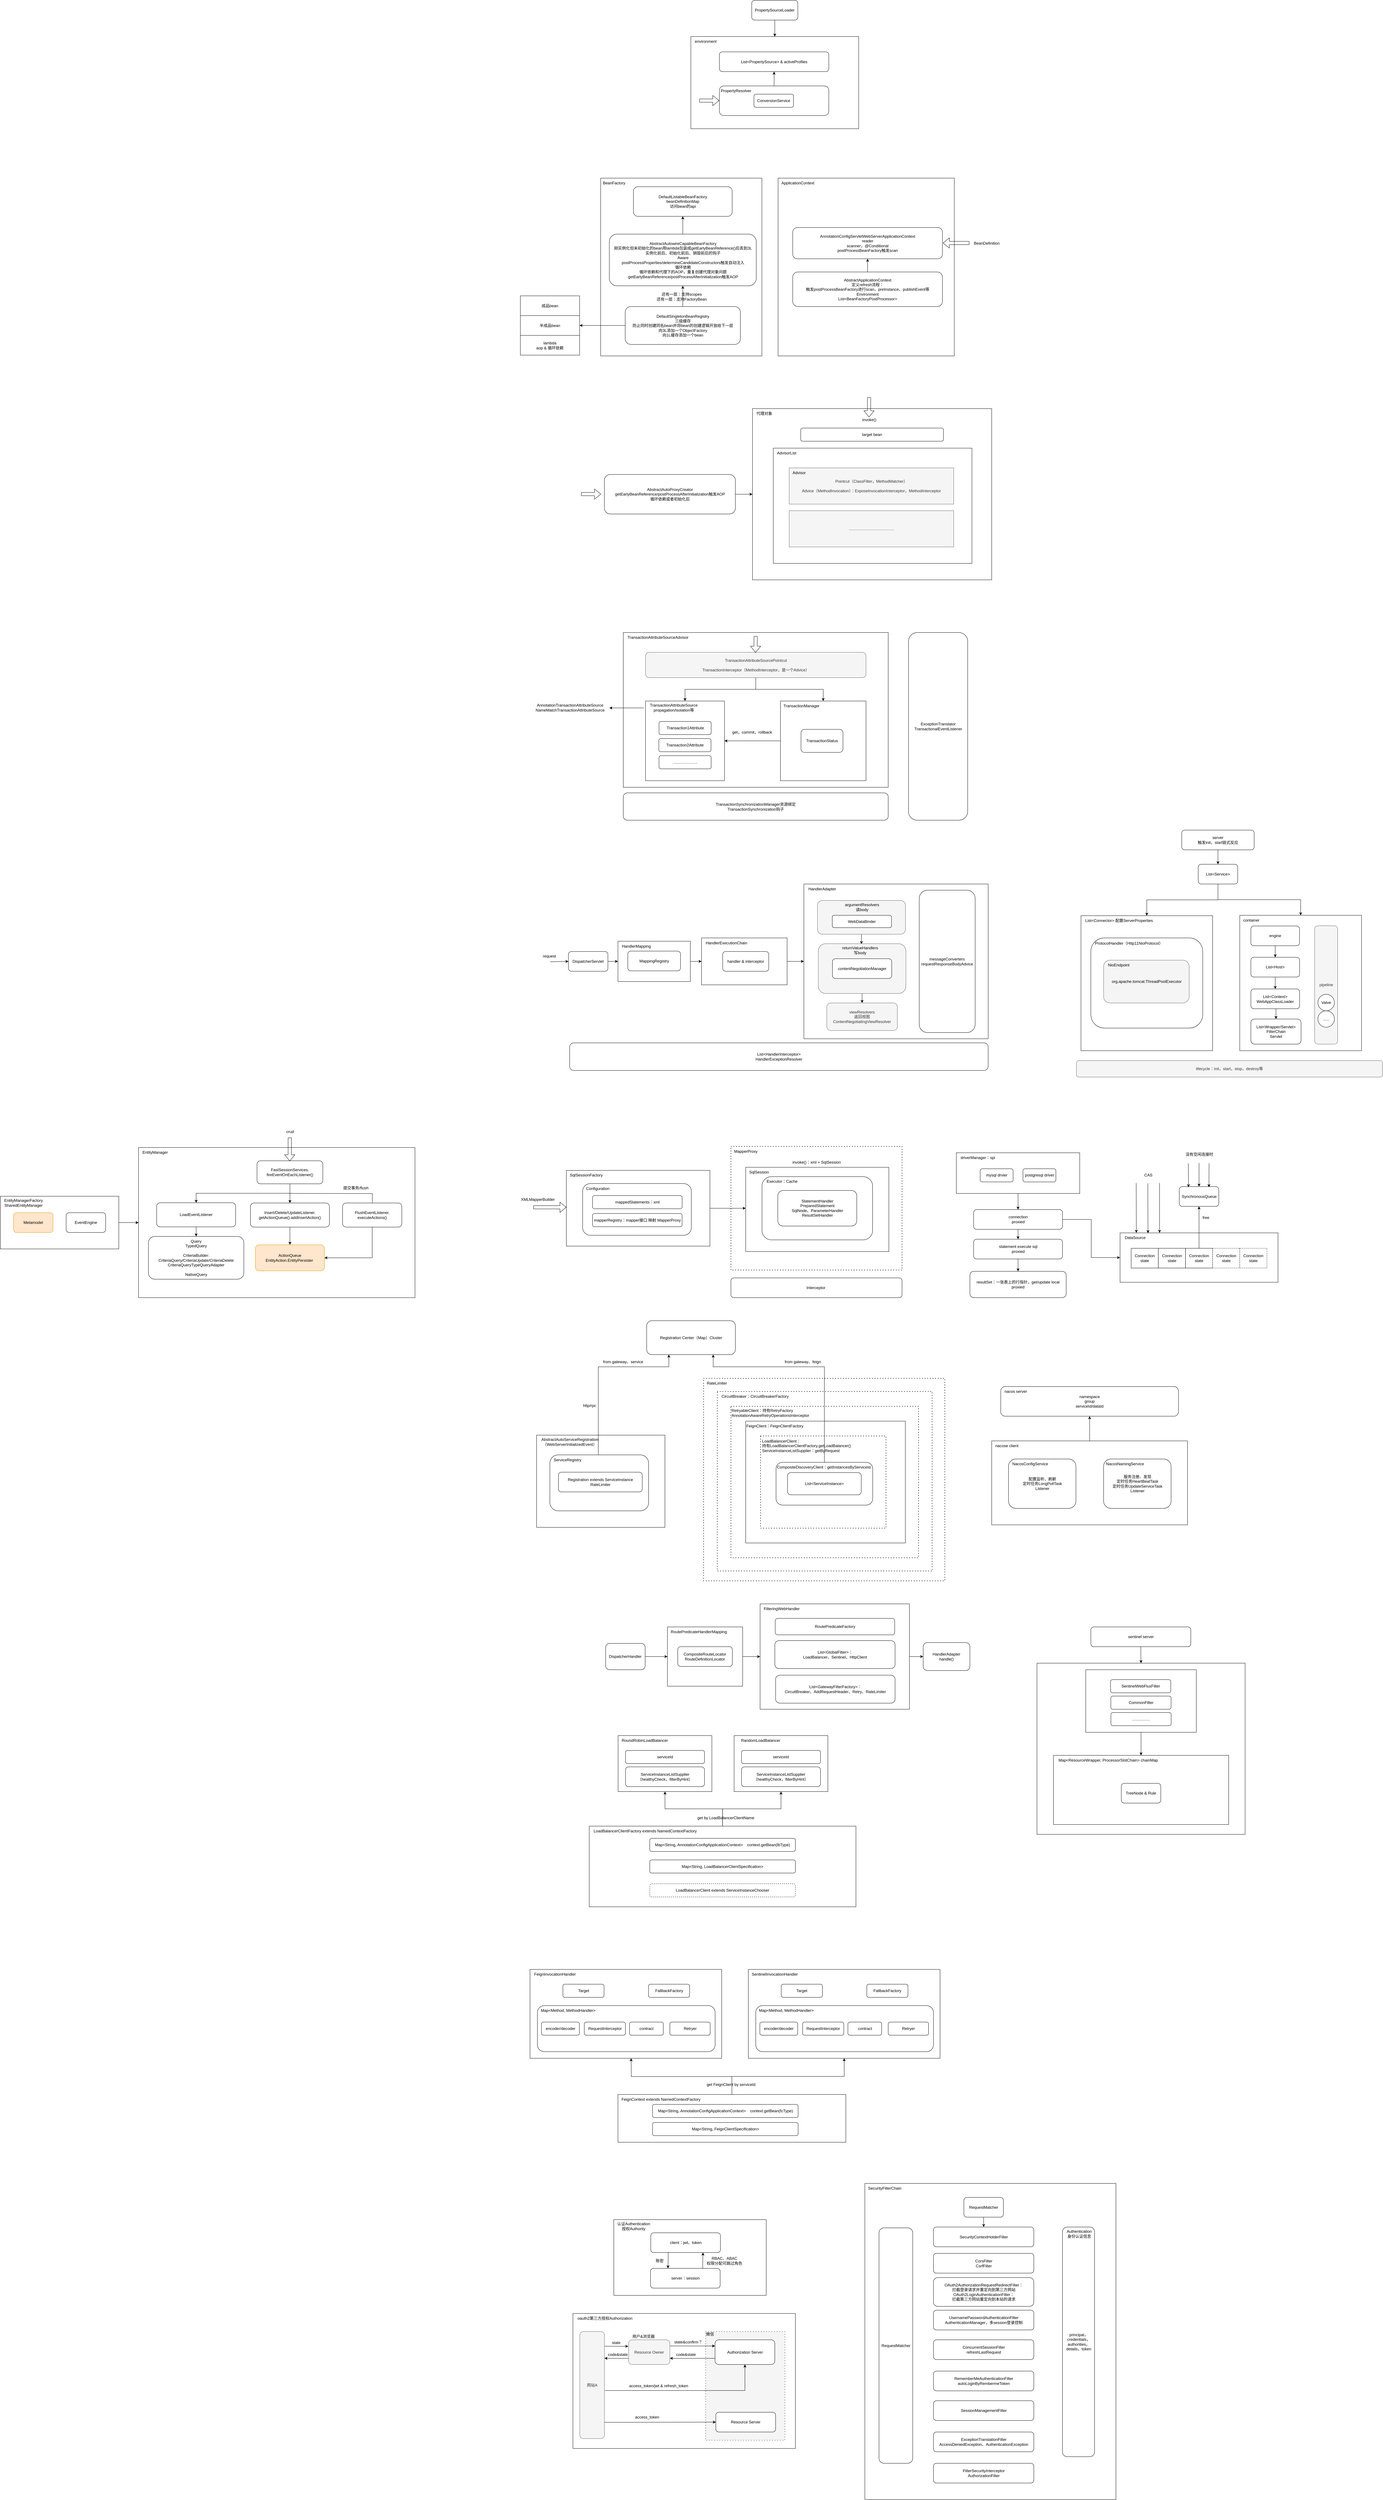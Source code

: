 <mxfile version="24.4.8" type="github">
  <diagram id="XrqOb0yFJwFmkotN1X54" name="Page-1">
    <mxGraphModel dx="3771" dy="1691" grid="1" gridSize="10" guides="1" tooltips="1" connect="1" arrows="1" fold="1" page="1" pageScale="1" pageWidth="827" pageHeight="1169" math="0" shadow="0">
      <root>
        <mxCell id="0" />
        <mxCell id="1" parent="0" />
        <mxCell id="tzKpdzGzU6ckgr4uCCz3-2" value="" style="rounded=0;whiteSpace=wrap;html=1;endArrow=none;dashed=1;html=1;dashPattern=1 3;strokeWidth=2;rounded=0;" parent="1" vertex="1">
          <mxGeometry x="337" y="3495" width="733" height="615" as="geometry" />
        </mxCell>
        <mxCell id="SWVAi90Qxo_ujY7dEz8q-1" value="" style="rounded=0;whiteSpace=wrap;html=1;endArrow=none;dashed=1;html=1;dashPattern=1 3;strokeWidth=2;rounded=0;" parent="1" vertex="1">
          <mxGeometry x="378.5" y="3535" width="653" height="545" as="geometry" />
        </mxCell>
        <mxCell id="GXHC1qzvz30r8LCaRYrL-83" value="" style="rounded=0;whiteSpace=wrap;html=1;" parent="1" vertex="1">
          <mxGeometry x="-60" y="6335" width="675.94" height="410" as="geometry" />
        </mxCell>
        <mxCell id="GXHC1qzvz30r8LCaRYrL-96" value="" style="rounded=0;whiteSpace=wrap;html=1;endArrow=none;dashed=1;html=1;dashPattern=1 3;strokeWidth=2;rounded=0;fillColor=#f5f5f5;fontColor=#333333;strokeColor=#666666;" parent="1" vertex="1">
          <mxGeometry x="343.18" y="6390" width="241" height="330" as="geometry" />
        </mxCell>
        <mxCell id="GXHC1qzvz30r8LCaRYrL-79" value="" style="rounded=0;whiteSpace=wrap;html=1;" parent="1" vertex="1">
          <mxGeometry x="64.06" y="6050" width="463.25" height="230" as="geometry" />
        </mxCell>
        <mxCell id="GXHC1qzvz30r8LCaRYrL-62" value="" style="rounded=0;whiteSpace=wrap;html=1;" parent="1" vertex="1">
          <mxGeometry x="1350" y="4360" width="632.5" height="520" as="geometry" />
        </mxCell>
        <mxCell id="GXHC1qzvz30r8LCaRYrL-55" value="" style="rounded=0;whiteSpace=wrap;html=1;" parent="1" vertex="1">
          <mxGeometry x="1400" y="4640" width="532.5" height="210" as="geometry" />
        </mxCell>
        <mxCell id="GXHC1qzvz30r8LCaRYrL-58" style="edgeStyle=orthogonalEdgeStyle;rounded=0;orthogonalLoop=1;jettySize=auto;html=1;exitX=0.5;exitY=1;exitDx=0;exitDy=0;entryX=0.5;entryY=0;entryDx=0;entryDy=0;" parent="1" source="GXHC1qzvz30r8LCaRYrL-51" target="GXHC1qzvz30r8LCaRYrL-55" edge="1">
          <mxGeometry relative="1" as="geometry" />
        </mxCell>
        <mxCell id="GXHC1qzvz30r8LCaRYrL-51" value="" style="rounded=0;whiteSpace=wrap;html=1;" parent="1" vertex="1">
          <mxGeometry x="1498.25" y="4380" width="336" height="190" as="geometry" />
        </mxCell>
        <mxCell id="GXHC1qzvz30r8LCaRYrL-46" value="" style="rounded=0;whiteSpace=wrap;html=1;endArrow=none;dashed=1;html=1;dashPattern=1 3;strokeWidth=2;rounded=0;" parent="1" vertex="1">
          <mxGeometry x="420" y="3580" width="570" height="460" as="geometry" />
        </mxCell>
        <mxCell id="GXHC1qzvz30r8LCaRYrL-42" style="edgeStyle=orthogonalEdgeStyle;rounded=0;orthogonalLoop=1;jettySize=auto;html=1;exitX=0.5;exitY=0;exitDx=0;exitDy=0;entryX=0.5;entryY=1;entryDx=0;entryDy=0;" parent="1" source="GXHC1qzvz30r8LCaRYrL-39" target="GXHC1qzvz30r8LCaRYrL-32" edge="1">
          <mxGeometry relative="1" as="geometry" />
        </mxCell>
        <mxCell id="GXHC1qzvz30r8LCaRYrL-39" value="" style="rounded=0;whiteSpace=wrap;html=1;" parent="1" vertex="1">
          <mxGeometry x="1212.5" y="3685" width="595" height="255" as="geometry" />
        </mxCell>
        <mxCell id="GXHC1qzvz30r8LCaRYrL-25" value="" style="rounded=0;whiteSpace=wrap;html=1;" parent="1" vertex="1">
          <mxGeometry x="465" y="3625" width="485" height="370" as="geometry" />
        </mxCell>
        <mxCell id="GXHC1qzvz30r8LCaRYrL-23" value="" style="rounded=0;whiteSpace=wrap;html=1;endArrow=none;dashed=1;html=1;dashPattern=1 3;strokeWidth=2;rounded=0;" parent="1" vertex="1">
          <mxGeometry x="510" y="3670" width="381.25" height="280" as="geometry" />
        </mxCell>
        <mxCell id="OETXXq7D0TBz0dgVjHIm-67" value="" style="rounded=0;whiteSpace=wrap;html=1;" parent="1" vertex="1">
          <mxGeometry x="1483.75" y="2090" width="400" height="410" as="geometry" />
        </mxCell>
        <mxCell id="OETXXq7D0TBz0dgVjHIm-57" value="" style="rounded=0;whiteSpace=wrap;html=1;" parent="1" vertex="1">
          <mxGeometry x="1966.25" y="2088.75" width="370" height="411.25" as="geometry" />
        </mxCell>
        <mxCell id="OETXXq7D0TBz0dgVjHIm-22" value="" style="rounded=0;whiteSpace=wrap;html=1;" parent="1" vertex="1">
          <mxGeometry x="1602.5" y="3053.28" width="480" height="150" as="geometry" />
        </mxCell>
        <mxCell id="OETXXq7D0TBz0dgVjHIm-28" style="edgeStyle=orthogonalEdgeStyle;rounded=0;orthogonalLoop=1;jettySize=auto;html=1;exitX=0.5;exitY=1;exitDx=0;exitDy=0;entryX=0.5;entryY=0;entryDx=0;entryDy=0;" parent="1" source="OETXXq7D0TBz0dgVjHIm-10" target="OETXXq7D0TBz0dgVjHIm-2" edge="1">
          <mxGeometry relative="1" as="geometry" />
        </mxCell>
        <mxCell id="OETXXq7D0TBz0dgVjHIm-10" value="" style="rounded=0;whiteSpace=wrap;html=1;" parent="1" vertex="1">
          <mxGeometry x="1105" y="2810" width="375" height="123.5" as="geometry" />
        </mxCell>
        <mxCell id="B2GjhQGrCiO4aPkmDRtn-31" value="" style="rounded=0;whiteSpace=wrap;html=1;endArrow=none;dashed=1;html=1;dashPattern=1 3;strokeWidth=2;rounded=0;" parent="1" vertex="1">
          <mxGeometry x="420" y="2790.81" width="520" height="375.34" as="geometry" />
        </mxCell>
        <mxCell id="fSXdJqcKQk1bGgUf9QQ9-15" value="" style="rounded=0;whiteSpace=wrap;html=1;" parent="1" vertex="1">
          <mxGeometry x="465" y="2854" width="435" height="256" as="geometry" />
        </mxCell>
        <mxCell id="fSXdJqcKQk1bGgUf9QQ9-16" value="" style="rounded=1;whiteSpace=wrap;html=1;" parent="1" vertex="1">
          <mxGeometry x="514.5" y="2882.47" width="336" height="192.02" as="geometry" />
        </mxCell>
        <mxCell id="fSXdJqcKQk1bGgUf9QQ9-13" style="edgeStyle=orthogonalEdgeStyle;rounded=0;orthogonalLoop=1;jettySize=auto;html=1;exitX=1;exitY=0.5;exitDx=0;exitDy=0;entryX=0;entryY=0.5;entryDx=0;entryDy=0;" parent="1" source="B2GjhQGrCiO4aPkmDRtn-15" edge="1">
          <mxGeometry relative="1" as="geometry">
            <mxPoint x="465" y="2978.48" as="targetPoint" />
          </mxGeometry>
        </mxCell>
        <mxCell id="B2GjhQGrCiO4aPkmDRtn-15" value="" style="rounded=0;whiteSpace=wrap;html=1;" parent="1" vertex="1">
          <mxGeometry x="-80" y="2863.48" width="436.25" height="230" as="geometry" />
        </mxCell>
        <mxCell id="fSXdJqcKQk1bGgUf9QQ9-9" value="" style="rounded=1;whiteSpace=wrap;html=1;" parent="1" vertex="1">
          <mxGeometry x="-30.5" y="2903.5" width="330.25" height="157" as="geometry" />
        </mxCell>
        <mxCell id="B2GjhQGrCiO4aPkmDRtn-16" value="SqlSessionFactory" style="text;html=1;align=center;verticalAlign=middle;resizable=0;points=[];autosize=1;strokeColor=none;fillColor=none;" parent="1" vertex="1">
          <mxGeometry x="-80" y="2863.48" width="120" height="30" as="geometry" />
        </mxCell>
        <mxCell id="ZrPeXIypVP3lfMweiKmu-2" value="" style="rounded=0;whiteSpace=wrap;html=1;" parent="1" vertex="1">
          <mxGeometry x="563.32" y="-150" width="535.5" height="540" as="geometry" />
        </mxCell>
        <mxCell id="s7qtdpBINrmC5wwDZ8EZ-2" style="edgeStyle=orthogonalEdgeStyle;rounded=0;orthogonalLoop=1;jettySize=auto;html=1;exitX=0.5;exitY=0;exitDx=0;exitDy=0;entryX=0.5;entryY=1;entryDx=0;entryDy=0;" parent="1" source="KRev_iM4Jv4Y9EaLXWhe-46" target="KRev_iM4Jv4Y9EaLXWhe-34" edge="1">
          <mxGeometry relative="1" as="geometry" />
        </mxCell>
        <mxCell id="s7qtdpBINrmC5wwDZ8EZ-3" style="edgeStyle=orthogonalEdgeStyle;rounded=0;orthogonalLoop=1;jettySize=auto;html=1;exitX=0.5;exitY=0;exitDx=0;exitDy=0;entryX=0.5;entryY=1;entryDx=0;entryDy=0;" parent="1" source="KRev_iM4Jv4Y9EaLXWhe-46" target="KRev_iM4Jv4Y9EaLXWhe-49" edge="1">
          <mxGeometry relative="1" as="geometry" />
        </mxCell>
        <mxCell id="KRev_iM4Jv4Y9EaLXWhe-46" value="" style="rounded=0;whiteSpace=wrap;html=1;" parent="1" vertex="1">
          <mxGeometry x="-10.56" y="4855" width="810.5" height="245" as="geometry" />
        </mxCell>
        <mxCell id="HCkOC1CJI_hwc8_c8_Th-39" value="" style="rounded=0;whiteSpace=wrap;html=1;" parent="1" vertex="1">
          <mxGeometry x="641.75" y="1993.75" width="560" height="470" as="geometry" />
        </mxCell>
        <mxCell id="HCkOC1CJI_hwc8_c8_Th-40" style="edgeStyle=orthogonalEdgeStyle;rounded=0;orthogonalLoop=1;jettySize=auto;html=1;exitX=1;exitY=0.5;exitDx=0;exitDy=0;" parent="1" source="HCkOC1CJI_hwc8_c8_Th-30" target="HCkOC1CJI_hwc8_c8_Th-23" edge="1">
          <mxGeometry relative="1" as="geometry" />
        </mxCell>
        <mxCell id="HCkOC1CJI_hwc8_c8_Th-30" value="" style="rounded=0;whiteSpace=wrap;html=1;" parent="1" vertex="1">
          <mxGeometry x="76.75" y="2167.5" width="220" height="122.5" as="geometry" />
        </mxCell>
        <mxCell id="HCkOC1CJI_hwc8_c8_Th-41" style="edgeStyle=orthogonalEdgeStyle;rounded=0;orthogonalLoop=1;jettySize=auto;html=1;exitX=1;exitY=0.5;exitDx=0;exitDy=0;entryX=0;entryY=0.5;entryDx=0;entryDy=0;" parent="1" source="HCkOC1CJI_hwc8_c8_Th-23" target="HCkOC1CJI_hwc8_c8_Th-39" edge="1">
          <mxGeometry relative="1" as="geometry" />
        </mxCell>
        <mxCell id="HCkOC1CJI_hwc8_c8_Th-23" value="" style="rounded=0;whiteSpace=wrap;html=1;" parent="1" vertex="1">
          <mxGeometry x="330.75" y="2157.5" width="260" height="142.5" as="geometry" />
        </mxCell>
        <mxCell id="HCkOC1CJI_hwc8_c8_Th-16" value="" style="rounded=0;whiteSpace=wrap;html=1;" parent="1" vertex="1">
          <mxGeometry x="93" y="1230" width="805" height="470" as="geometry" />
        </mxCell>
        <mxCell id="HCkOC1CJI_hwc8_c8_Th-10" style="edgeStyle=orthogonalEdgeStyle;rounded=0;orthogonalLoop=1;jettySize=auto;html=1;exitX=0;exitY=0.5;exitDx=0;exitDy=0;entryX=1;entryY=0.5;entryDx=0;entryDy=0;" parent="1" source="HCkOC1CJI_hwc8_c8_Th-8" target="HCkOC1CJI_hwc8_c8_Th-4" edge="1">
          <mxGeometry relative="1" as="geometry" />
        </mxCell>
        <mxCell id="HCkOC1CJI_hwc8_c8_Th-8" value="" style="rounded=0;whiteSpace=wrap;html=1;" parent="1" vertex="1">
          <mxGeometry x="570.5" y="1438" width="260" height="242" as="geometry" />
        </mxCell>
        <mxCell id="HCkOC1CJI_hwc8_c8_Th-4" value="" style="rounded=0;whiteSpace=wrap;html=1;" parent="1" vertex="1">
          <mxGeometry x="160.5" y="1438" width="240" height="242" as="geometry" />
        </mxCell>
        <mxCell id="aqGw6CmQRWcVKoaSbXMj-14" value="" style="rounded=0;whiteSpace=wrap;html=1;" parent="1" vertex="1">
          <mxGeometry x="485.5" y="550" width="727" height="520" as="geometry" />
        </mxCell>
        <mxCell id="aqGw6CmQRWcVKoaSbXMj-13" value="" style="rounded=0;whiteSpace=wrap;html=1;" parent="1" vertex="1">
          <mxGeometry x="548.75" y="670" width="603.75" height="350" as="geometry" />
        </mxCell>
        <mxCell id="aqGw6CmQRWcVKoaSbXMj-5" value="" style="rounded=0;whiteSpace=wrap;html=1;" parent="1" vertex="1">
          <mxGeometry x="24.18" y="-150" width="490" height="540" as="geometry" />
        </mxCell>
        <mxCell id="V2kQxAzgLIzO_4P0HWAn-2" style="edgeStyle=orthogonalEdgeStyle;rounded=0;orthogonalLoop=1;jettySize=auto;html=1;exitX=0.5;exitY=0;exitDx=0;exitDy=0;entryX=0.5;entryY=1;entryDx=0;entryDy=0;" parent="1" source="aqGw6CmQRWcVKoaSbXMj-1" target="aqGw6CmQRWcVKoaSbXMj-2" edge="1">
          <mxGeometry relative="1" as="geometry" />
        </mxCell>
        <mxCell id="21ADhYOM5bDmx4pO5tFE-12" style="edgeStyle=orthogonalEdgeStyle;rounded=0;orthogonalLoop=1;jettySize=auto;html=1;exitX=0;exitY=0.5;exitDx=0;exitDy=0;entryX=1;entryY=0.5;entryDx=0;entryDy=0;" parent="1" source="aqGw6CmQRWcVKoaSbXMj-1" target="21ADhYOM5bDmx4pO5tFE-9" edge="1">
          <mxGeometry relative="1" as="geometry" />
        </mxCell>
        <mxCell id="aqGw6CmQRWcVKoaSbXMj-1" value="DefaultSingletonBeanRegistry&lt;br&gt;三级缓存&lt;br style=&quot;border-color: var(--border-color);&quot;&gt;防止同时创建同名bean并将bean的创建逻辑开放给下一层&lt;br style=&quot;border-color: var(--border-color);&quot;&gt;向3L添加一个ObjectFactory&lt;br&gt;向1L缓存添加一个bean&lt;span style=&quot;background-color: initial;&quot;&gt;&lt;br&gt;&lt;/span&gt;" style="rounded=1;whiteSpace=wrap;html=1;" parent="1" vertex="1">
          <mxGeometry x="98.82" y="240" width="350" height="115" as="geometry" />
        </mxCell>
        <mxCell id="T5hCsq0dW14gql95HTT5-2" style="edgeStyle=orthogonalEdgeStyle;rounded=0;orthogonalLoop=1;jettySize=auto;html=1;exitX=0.5;exitY=0;exitDx=0;exitDy=0;entryX=0.5;entryY=1;entryDx=0;entryDy=0;" parent="1" source="aqGw6CmQRWcVKoaSbXMj-2" target="aqGw6CmQRWcVKoaSbXMj-3" edge="1">
          <mxGeometry relative="1" as="geometry" />
        </mxCell>
        <mxCell id="aqGw6CmQRWcVKoaSbXMj-2" value="AbstractAutowireCapableBeanFactory&lt;br&gt;刚实例化但未初始化的bean用lambda包装成getEarlyBeanReference()后丢到3L&lt;br&gt;实例化前后、初始化前后、销毁前后的钩子&lt;br&gt;Aware&lt;br&gt;postProcessProperties/determineCandidateConstructors触发自动注入&lt;br&gt;循环依赖&lt;br&gt;循环依赖和代理下的AOP，重复创建代理对象问题&lt;br&gt;getEarlyBeanReference/postProcessAfterInitialization触发AOP" style="rounded=1;whiteSpace=wrap;html=1;" parent="1" vertex="1">
          <mxGeometry x="50.55" y="20" width="446.55" height="157" as="geometry" />
        </mxCell>
        <mxCell id="aqGw6CmQRWcVKoaSbXMj-3" value="DefaultListableBeanFactory&lt;br&gt;beanDefinitionMap&lt;br&gt;访问bean的api" style="rounded=1;whiteSpace=wrap;html=1;" parent="1" vertex="1">
          <mxGeometry x="123.82" y="-124" width="300" height="90" as="geometry" />
        </mxCell>
        <mxCell id="T5hCsq0dW14gql95HTT5-3" style="edgeStyle=orthogonalEdgeStyle;rounded=0;orthogonalLoop=1;jettySize=auto;html=1;exitX=0.5;exitY=0;exitDx=0;exitDy=0;entryX=0.5;entryY=1;entryDx=0;entryDy=0;" parent="1" source="aqGw6CmQRWcVKoaSbXMj-6" target="aqGw6CmQRWcVKoaSbXMj-7" edge="1">
          <mxGeometry relative="1" as="geometry" />
        </mxCell>
        <mxCell id="aqGw6CmQRWcVKoaSbXMj-6" value="AbstractApplicationContext&lt;br&gt;定义refresh流程：&lt;br&gt;触发postProcessBeanFactory进行scan，preInstance、publishEvent等&lt;br&gt;Environment&lt;br&gt;List&amp;lt;BeanFactoryPostProcessor&amp;gt;" style="rounded=1;whiteSpace=wrap;html=1;" parent="1" vertex="1">
          <mxGeometry x="607.82" y="135" width="455" height="105" as="geometry" />
        </mxCell>
        <mxCell id="aqGw6CmQRWcVKoaSbXMj-7" value="AnnotationConfigServletWebServerApplicationContext&lt;br&gt;reader&lt;br&gt;scanner，@Conditional&lt;br&gt;postProcessBeanFactory触发scan" style="rounded=1;whiteSpace=wrap;html=1;" parent="1" vertex="1">
          <mxGeometry x="607.82" width="455" height="95" as="geometry" />
        </mxCell>
        <mxCell id="aqGw6CmQRWcVKoaSbXMj-9" value="Pointcut（ClassFilter，MethodMatcher）&lt;br&gt;&lt;br&gt;Advice（MethodInvocation）：ExposeInvocationInterceptor，MethodInterceptor" style="rounded=0;whiteSpace=wrap;html=1;fillColor=#f5f5f5;fontColor=#333333;strokeColor=#666666;" parent="1" vertex="1">
          <mxGeometry x="597" y="730" width="500" height="110" as="geometry" />
        </mxCell>
        <mxCell id="aqGw6CmQRWcVKoaSbXMj-12" value="AdvisorList" style="text;html=1;align=center;verticalAlign=middle;resizable=0;points=[];autosize=1;strokeColor=none;fillColor=none;" parent="1" vertex="1">
          <mxGeometry x="548.75" y="670" width="80" height="30" as="geometry" />
        </mxCell>
        <mxCell id="aqGw6CmQRWcVKoaSbXMj-15" value="代理对象" style="text;html=1;align=center;verticalAlign=middle;resizable=0;points=[];autosize=1;strokeColor=none;fillColor=none;" parent="1" vertex="1">
          <mxGeometry x="485.5" y="550" width="70" height="30" as="geometry" />
        </mxCell>
        <mxCell id="HCkOC1CJI_hwc8_c8_Th-1" value="Transaction1Attribute" style="rounded=1;whiteSpace=wrap;html=1;" parent="1" vertex="1">
          <mxGeometry x="201.5" y="1500" width="158.5" height="40" as="geometry" />
        </mxCell>
        <mxCell id="HCkOC1CJI_hwc8_c8_Th-5" value="TransactionAttributeSource&lt;br&gt;propagation/isolation等" style="text;html=1;align=center;verticalAlign=middle;resizable=0;points=[];autosize=1;strokeColor=none;fillColor=none;" parent="1" vertex="1">
          <mxGeometry x="161.18" y="1438" width="170" height="40" as="geometry" />
        </mxCell>
        <mxCell id="HCkOC1CJI_hwc8_c8_Th-7" value="TransactionStatus" style="rounded=1;whiteSpace=wrap;html=1;" parent="1" vertex="1">
          <mxGeometry x="633" y="1524" width="127.5" height="70" as="geometry" />
        </mxCell>
        <mxCell id="HCkOC1CJI_hwc8_c8_Th-9" value="TransactionManager" style="text;html=1;align=center;verticalAlign=middle;resizable=0;points=[];autosize=1;strokeColor=none;fillColor=none;" parent="1" vertex="1">
          <mxGeometry x="569.25" y="1438" width="130" height="30" as="geometry" />
        </mxCell>
        <mxCell id="HCkOC1CJI_hwc8_c8_Th-11" value="get，commit，rollback" style="text;html=1;align=center;verticalAlign=middle;resizable=0;points=[];autosize=1;strokeColor=none;fillColor=none;" parent="1" vertex="1">
          <mxGeometry x="413.5" y="1518" width="140" height="30" as="geometry" />
        </mxCell>
        <mxCell id="HCkOC1CJI_hwc8_c8_Th-14" value="TransactionSynchronizationManager资源绑定&lt;br&gt;TransactionSynchronization钩子" style="rounded=1;whiteSpace=wrap;html=1;" parent="1" vertex="1">
          <mxGeometry x="93" y="1717" width="805" height="83" as="geometry" />
        </mxCell>
        <mxCell id="HCkOC1CJI_hwc8_c8_Th-17" value="TransactionAttributeSourceAdvisor" style="text;html=1;align=center;verticalAlign=middle;resizable=0;points=[];autosize=1;strokeColor=none;fillColor=none;" parent="1" vertex="1">
          <mxGeometry x="93" y="1230" width="210" height="30" as="geometry" />
        </mxCell>
        <mxCell id="HCkOC1CJI_hwc8_c8_Th-21" value="handler &amp;amp; interceptor" style="rounded=1;whiteSpace=wrap;html=1;" parent="1" vertex="1">
          <mxGeometry x="395" y="2198.75" width="140" height="60" as="geometry" />
        </mxCell>
        <mxCell id="HCkOC1CJI_hwc8_c8_Th-24" value="HandlerExecutionChain" style="text;html=1;align=center;verticalAlign=middle;resizable=0;points=[];autosize=1;strokeColor=none;fillColor=none;" parent="1" vertex="1">
          <mxGeometry x="330.75" y="2157.5" width="150" height="30" as="geometry" />
        </mxCell>
        <mxCell id="HCkOC1CJI_hwc8_c8_Th-27" value="HandlerMapping" style="text;html=1;align=center;verticalAlign=middle;resizable=0;points=[];autosize=1;strokeColor=none;fillColor=none;" parent="1" vertex="1">
          <mxGeometry x="76.75" y="2167.5" width="110" height="30" as="geometry" />
        </mxCell>
        <mxCell id="HCkOC1CJI_hwc8_c8_Th-29" value="MappingRegistry" style="rounded=1;whiteSpace=wrap;html=1;" parent="1" vertex="1">
          <mxGeometry x="106.75" y="2197.5" width="160" height="60" as="geometry" />
        </mxCell>
        <mxCell id="fSXdJqcKQk1bGgUf9QQ9-4" style="edgeStyle=orthogonalEdgeStyle;rounded=0;orthogonalLoop=1;jettySize=auto;html=1;exitX=0.5;exitY=1;exitDx=0;exitDy=0;entryX=0.538;entryY=0.031;entryDx=0;entryDy=0;entryPerimeter=0;" parent="1" source="HCkOC1CJI_hwc8_c8_Th-31" target="ZrPeXIypVP3lfMweiKmu-23" edge="1">
          <mxGeometry relative="1" as="geometry" />
        </mxCell>
        <mxCell id="HCkOC1CJI_hwc8_c8_Th-31" value="" style="rounded=1;whiteSpace=wrap;html=1;fillColor=#f5f5f5;fontColor=#333333;strokeColor=#666666;" parent="1" vertex="1">
          <mxGeometry x="683" y="2043.75" width="267.5" height="102.5" as="geometry" />
        </mxCell>
        <mxCell id="HCkOC1CJI_hwc8_c8_Th-32" value="HandlerAdapter" style="text;html=1;align=center;verticalAlign=middle;resizable=0;points=[];autosize=1;strokeColor=none;fillColor=none;" parent="1" vertex="1">
          <mxGeometry x="641.75" y="1993.75" width="110" height="30" as="geometry" />
        </mxCell>
        <mxCell id="fSXdJqcKQk1bGgUf9QQ9-5" style="edgeStyle=orthogonalEdgeStyle;rounded=0;orthogonalLoop=1;jettySize=auto;html=1;exitX=0.5;exitY=1;exitDx=0;exitDy=0;entryX=0.5;entryY=0;entryDx=0;entryDy=0;" parent="1" source="HCkOC1CJI_hwc8_c8_Th-33" target="HCkOC1CJI_hwc8_c8_Th-34" edge="1">
          <mxGeometry relative="1" as="geometry" />
        </mxCell>
        <mxCell id="HCkOC1CJI_hwc8_c8_Th-33" value="" style="rounded=1;whiteSpace=wrap;html=1;fillColor=#f5f5f5;fontColor=#333333;strokeColor=#666666;" parent="1" vertex="1">
          <mxGeometry x="685.5" y="2175" width="266.25" height="151.25" as="geometry" />
        </mxCell>
        <mxCell id="HCkOC1CJI_hwc8_c8_Th-34" value="viewResolvers&lt;br&gt;返回视图&lt;br&gt;ContentNegotiatingViewResolver" style="rounded=1;whiteSpace=wrap;html=1;fillColor=#f5f5f5;fontColor=#333333;strokeColor=#666666;" parent="1" vertex="1">
          <mxGeometry x="711.37" y="2355" width="214.5" height="83.75" as="geometry" />
        </mxCell>
        <mxCell id="HCkOC1CJI_hwc8_c8_Th-35" value="contentNegotiationManager" style="rounded=1;whiteSpace=wrap;html=1;" parent="1" vertex="1">
          <mxGeometry x="728.62" y="2220.63" width="180" height="60" as="geometry" />
        </mxCell>
        <mxCell id="HCkOC1CJI_hwc8_c8_Th-36" value="messageConverters&lt;br&gt;requestResponseBodyAdvice" style="rounded=1;whiteSpace=wrap;html=1;" parent="1" vertex="1">
          <mxGeometry x="992.25" y="2012.5" width="170" height="432.5" as="geometry" />
        </mxCell>
        <mxCell id="HCkOC1CJI_hwc8_c8_Th-43" value="List&amp;lt;HandlerInterceptor&amp;gt;&lt;br&gt;HandlerExceptionResolver" style="rounded=1;whiteSpace=wrap;html=1;" parent="1" vertex="1">
          <mxGeometry x="-70" y="2476.25" width="1271.75" height="83.75" as="geometry" />
        </mxCell>
        <mxCell id="B2GjhQGrCiO4aPkmDRtn-7" value="Configuration" style="text;html=1;align=center;verticalAlign=middle;resizable=0;points=[];autosize=1;strokeColor=none;fillColor=none;" parent="1" vertex="1">
          <mxGeometry x="-30.5" y="2903.5" width="90" height="30" as="geometry" />
        </mxCell>
        <mxCell id="B2GjhQGrCiO4aPkmDRtn-9" value="mapperRegistry：mapper接口 映射 MapperProxy" style="rounded=1;whiteSpace=wrap;html=1;" parent="1" vertex="1">
          <mxGeometry x="-0.5" y="2994.54" width="272.25" height="40" as="geometry" />
        </mxCell>
        <mxCell id="B2GjhQGrCiO4aPkmDRtn-11" value="mappedStatements：xml" style="rounded=1;whiteSpace=wrap;html=1;" parent="1" vertex="1">
          <mxGeometry x="-0.5" y="2940.06" width="272.25" height="40" as="geometry" />
        </mxCell>
        <mxCell id="B2GjhQGrCiO4aPkmDRtn-13" value="SqlSession" style="text;html=1;align=center;verticalAlign=middle;resizable=0;points=[];autosize=1;strokeColor=none;fillColor=none;" parent="1" vertex="1">
          <mxGeometry x="465" y="2854.37" width="80" height="30" as="geometry" />
        </mxCell>
        <mxCell id="B2GjhQGrCiO4aPkmDRtn-26" value="XMLMapperBuilder" style="text;html=1;align=center;verticalAlign=middle;resizable=0;points=[];autosize=1;strokeColor=none;fillColor=none;" parent="1" vertex="1">
          <mxGeometry x="-231.75" y="2936.54" width="130" height="30" as="geometry" />
        </mxCell>
        <mxCell id="B2GjhQGrCiO4aPkmDRtn-32" value="MapperProxy" style="text;html=1;align=center;verticalAlign=middle;resizable=0;points=[];autosize=1;strokeColor=none;fillColor=none;" parent="1" vertex="1">
          <mxGeometry x="420" y="2790.81" width="90" height="30" as="geometry" />
        </mxCell>
        <mxCell id="B2GjhQGrCiO4aPkmDRtn-36" value="Executor：Cache" style="text;html=1;align=center;verticalAlign=middle;resizable=0;points=[];autosize=1;strokeColor=none;fillColor=none;" parent="1" vertex="1">
          <mxGeometry x="514.5" y="2882.47" width="120" height="30" as="geometry" />
        </mxCell>
        <mxCell id="B7qnPKo44LP5Hfq4x25o-1" value="Interceptor&amp;nbsp;" style="rounded=1;whiteSpace=wrap;html=1;" parent="1" vertex="1">
          <mxGeometry x="420" y="3190" width="520" height="60" as="geometry" />
        </mxCell>
        <mxCell id="ovPs951zUUgyFUGP9RZu-32" style="edgeStyle=orthogonalEdgeStyle;rounded=0;orthogonalLoop=1;jettySize=auto;html=1;exitX=0.5;exitY=0;exitDx=0;exitDy=0;entryX=0.5;entryY=1;entryDx=0;entryDy=0;" parent="1" source="KRev_iM4Jv4Y9EaLXWhe-2" edge="1">
          <mxGeometry relative="1" as="geometry">
            <mxPoint x="116.75" y="5560" as="targetPoint" />
          </mxGeometry>
        </mxCell>
        <mxCell id="ovPs951zUUgyFUGP9RZu-33" style="edgeStyle=orthogonalEdgeStyle;rounded=0;orthogonalLoop=1;jettySize=auto;html=1;exitX=0.5;exitY=0;exitDx=0;exitDy=0;entryX=0.5;entryY=1;entryDx=0;entryDy=0;" parent="1" source="KRev_iM4Jv4Y9EaLXWhe-2" target="ovPs951zUUgyFUGP9RZu-22" edge="1">
          <mxGeometry relative="1" as="geometry" />
        </mxCell>
        <mxCell id="KRev_iM4Jv4Y9EaLXWhe-2" value="" style="rounded=0;whiteSpace=wrap;html=1;" parent="1" vertex="1">
          <mxGeometry x="76.75" y="5670" width="692.5" height="145" as="geometry" />
        </mxCell>
        <mxCell id="KRev_iM4Jv4Y9EaLXWhe-3" value="FeignContext&amp;nbsp;extends NamedContextFactory" style="text;html=1;align=center;verticalAlign=middle;resizable=0;points=[];autosize=1;strokeColor=none;fillColor=none;" parent="1" vertex="1">
          <mxGeometry x="76.75" y="5670" width="260" height="30" as="geometry" />
        </mxCell>
        <mxCell id="KRev_iM4Jv4Y9EaLXWhe-4" value="Map&amp;lt;String, AnnotationConfigApplicationContext&amp;gt;&amp;nbsp; &amp;nbsp;&amp;nbsp;context.getBean(fcType)" style="rounded=1;whiteSpace=wrap;html=1;" parent="1" vertex="1">
          <mxGeometry x="181.75" y="5700" width="442.5" height="40" as="geometry" />
        </mxCell>
        <mxCell id="KRev_iM4Jv4Y9EaLXWhe-5" value="Map&amp;lt;String, FeignClientSpecification&amp;gt;" style="rounded=1;whiteSpace=wrap;html=1;" parent="1" vertex="1">
          <mxGeometry x="181.75" y="5755" width="442.5" height="40" as="geometry" />
        </mxCell>
        <mxCell id="KRev_iM4Jv4Y9EaLXWhe-32" value="Map&amp;lt;String, AnnotationConfigApplicationContext&amp;gt;&amp;nbsp; &amp;nbsp;&amp;nbsp;context.getBean(lbType)" style="rounded=1;whiteSpace=wrap;html=1;" parent="1" vertex="1">
          <mxGeometry x="173.44" y="4892" width="442.5" height="40" as="geometry" />
        </mxCell>
        <mxCell id="KRev_iM4Jv4Y9EaLXWhe-33" value="Map&amp;lt;String, LoadBalancerClientSpecification&amp;gt;" style="rounded=1;whiteSpace=wrap;html=1;" parent="1" vertex="1">
          <mxGeometry x="173.44" y="4957.5" width="442.5" height="40" as="geometry" />
        </mxCell>
        <mxCell id="KRev_iM4Jv4Y9EaLXWhe-34" value="" style="rounded=0;whiteSpace=wrap;html=1;" parent="1" vertex="1">
          <mxGeometry x="77.19" y="4580" width="285" height="170" as="geometry" />
        </mxCell>
        <mxCell id="KRev_iM4Jv4Y9EaLXWhe-35" value="RoundRobinLoadBalancer" style="text;html=1;align=center;verticalAlign=middle;resizable=0;points=[];autosize=1;strokeColor=none;fillColor=none;" parent="1" vertex="1">
          <mxGeometry x="78.44" y="4580" width="160" height="30" as="geometry" />
        </mxCell>
        <mxCell id="KRev_iM4Jv4Y9EaLXWhe-36" value="serviceId" style="rounded=1;whiteSpace=wrap;html=1;" parent="1" vertex="1">
          <mxGeometry x="99.69" y="4625" width="240" height="40" as="geometry" />
        </mxCell>
        <mxCell id="KRev_iM4Jv4Y9EaLXWhe-37" value="ServiceInstanceListSupplier（healthyCheck，filterByHint）" style="rounded=1;whiteSpace=wrap;html=1;" parent="1" vertex="1">
          <mxGeometry x="99.69" y="4675" width="240" height="60" as="geometry" />
        </mxCell>
        <mxCell id="KRev_iM4Jv4Y9EaLXWhe-49" value="" style="rounded=0;whiteSpace=wrap;html=1;" parent="1" vertex="1">
          <mxGeometry x="429.69" y="4580" width="285" height="170" as="geometry" />
        </mxCell>
        <mxCell id="KRev_iM4Jv4Y9EaLXWhe-51" value="serviceId" style="rounded=1;whiteSpace=wrap;html=1;" parent="1" vertex="1">
          <mxGeometry x="452.19" y="4625" width="240" height="40" as="geometry" />
        </mxCell>
        <mxCell id="KRev_iM4Jv4Y9EaLXWhe-52" value="ServiceInstanceListSupplier（healthyCheck，filterByHint）" style="rounded=1;whiteSpace=wrap;html=1;" parent="1" vertex="1">
          <mxGeometry x="452.19" y="4675" width="240" height="60" as="geometry" />
        </mxCell>
        <mxCell id="KRev_iM4Jv4Y9EaLXWhe-39" value="RandomLoadBalancer" style="text;html=1;align=center;verticalAlign=middle;resizable=0;points=[];autosize=1;strokeColor=none;fillColor=none;" parent="1" vertex="1">
          <mxGeometry x="429.69" y="4580" width="160" height="30" as="geometry" />
        </mxCell>
        <mxCell id="KRev_iM4Jv4Y9EaLXWhe-54" value="" style="rounded=0;whiteSpace=wrap;html=1;" parent="1" vertex="1">
          <mxGeometry x="-170.5" y="3667.5" width="390" height="280" as="geometry" />
        </mxCell>
        <mxCell id="KRev_iM4Jv4Y9EaLXWhe-56" value="AbstractAutoServiceRegistration&lt;br style=&quot;border-color: var(--border-color);&quot;&gt;&lt;span style=&quot;&quot;&gt;（WebServerInitializedEvent&lt;/span&gt;&lt;span style=&quot;border-color: var(--border-color); background-color: initial;&quot;&gt;）&lt;/span&gt;" style="text;html=1;align=center;verticalAlign=middle;resizable=0;points=[];autosize=1;strokeColor=none;fillColor=none;" parent="1" vertex="1">
          <mxGeometry x="-170.5" y="3667.5" width="200" height="40" as="geometry" />
        </mxCell>
        <mxCell id="6oSpHALJbCOVRQ8A164m-1" style="edgeStyle=orthogonalEdgeStyle;rounded=0;orthogonalLoop=1;jettySize=auto;html=1;exitX=0.5;exitY=0;exitDx=0;exitDy=0;entryX=0.25;entryY=1;entryDx=0;entryDy=0;" parent="1" source="KRev_iM4Jv4Y9EaLXWhe-59" target="KRev_iM4Jv4Y9EaLXWhe-62" edge="1">
          <mxGeometry relative="1" as="geometry">
            <Array as="points">
              <mxPoint x="17" y="3728" />
              <mxPoint x="17" y="3460" />
              <mxPoint x="231" y="3460" />
            </Array>
            <mxPoint x="234.505" y="3463" as="targetPoint" />
          </mxGeometry>
        </mxCell>
        <mxCell id="KRev_iM4Jv4Y9EaLXWhe-59" value="" style="rounded=1;whiteSpace=wrap;html=1;" parent="1" vertex="1">
          <mxGeometry x="-130.06" y="3727.5" width="300.06" height="170" as="geometry" />
        </mxCell>
        <mxCell id="KRev_iM4Jv4Y9EaLXWhe-62" value="Registration Center（Map）Cluster" style="rounded=1;whiteSpace=wrap;html=1;" parent="1" vertex="1">
          <mxGeometry x="164.06" y="3320" width="269.5" height="103" as="geometry" />
        </mxCell>
        <mxCell id="tzKpdzGzU6ckgr4uCCz3-4" style="edgeStyle=orthogonalEdgeStyle;rounded=0;orthogonalLoop=1;jettySize=auto;html=1;exitX=0.5;exitY=0;exitDx=0;exitDy=0;entryX=0.75;entryY=1;entryDx=0;entryDy=0;" parent="1" source="KRev_iM4Jv4Y9EaLXWhe-64" target="KRev_iM4Jv4Y9EaLXWhe-62" edge="1">
          <mxGeometry relative="1" as="geometry">
            <Array as="points">
              <mxPoint x="704" y="3460" />
              <mxPoint x="366" y="3460" />
            </Array>
          </mxGeometry>
        </mxCell>
        <mxCell id="KRev_iM4Jv4Y9EaLXWhe-64" value="" style="rounded=1;whiteSpace=wrap;html=1;" parent="1" vertex="1">
          <mxGeometry x="557.13" y="3750" width="293.75" height="130" as="geometry" />
        </mxCell>
        <mxCell id="KRev_iM4Jv4Y9EaLXWhe-65" value="CompositeDiscoveryClient：getInstancesByServiceId" style="text;html=1;align=left;verticalAlign=middle;resizable=0;points=[];autosize=1;strokeColor=none;fillColor=none;" parent="1" vertex="1">
          <mxGeometry x="558.0" y="3750" width="310" height="30" as="geometry" />
        </mxCell>
        <mxCell id="KRev_iM4Jv4Y9EaLXWhe-66" value="List&amp;lt;ServiceInstance&amp;gt;" style="rounded=1;whiteSpace=wrap;html=1;" parent="1" vertex="1">
          <mxGeometry x="591.91" y="3781.25" width="224.19" height="67.5" as="geometry" />
        </mxCell>
        <mxCell id="s7qtdpBINrmC5wwDZ8EZ-1" value="LoadBalancerClientFactory&amp;nbsp;extends NamedContextFactory" style="text;html=1;align=center;verticalAlign=middle;resizable=0;points=[];autosize=1;strokeColor=none;fillColor=none;" parent="1" vertex="1">
          <mxGeometry x="-10.56" y="4855" width="340" height="30" as="geometry" />
        </mxCell>
        <mxCell id="s7qtdpBINrmC5wwDZ8EZ-4" value="get by LoadBalancerClientName" style="text;html=1;align=center;verticalAlign=middle;resizable=0;points=[];autosize=1;strokeColor=none;fillColor=none;" parent="1" vertex="1">
          <mxGeometry x="303.69" y="4815" width="200" height="30" as="geometry" />
        </mxCell>
        <mxCell id="ovPs951zUUgyFUGP9RZu-22" value="" style="rounded=0;whiteSpace=wrap;html=1;" parent="1" vertex="1">
          <mxGeometry x="473" y="5290" width="582.5" height="270" as="geometry" />
        </mxCell>
        <mxCell id="ovPs951zUUgyFUGP9RZu-23" value="" style="rounded=1;whiteSpace=wrap;html=1;" parent="1" vertex="1">
          <mxGeometry x="495.5" y="5400" width="540" height="140" as="geometry" />
        </mxCell>
        <mxCell id="ovPs951zUUgyFUGP9RZu-24" value="SentinelInvocationHandler" style="text;html=1;align=center;verticalAlign=middle;resizable=0;points=[];autosize=1;strokeColor=none;fillColor=none;" parent="1" vertex="1">
          <mxGeometry x="473" y="5290" width="160" height="30" as="geometry" />
        </mxCell>
        <mxCell id="ovPs951zUUgyFUGP9RZu-25" value="encoder/decoder" style="rounded=1;whiteSpace=wrap;html=1;" parent="1" vertex="1">
          <mxGeometry x="508" y="5450" width="115" height="40" as="geometry" />
        </mxCell>
        <mxCell id="ovPs951zUUgyFUGP9RZu-26" value="RequestInterceptor" style="rounded=1;whiteSpace=wrap;html=1;" parent="1" vertex="1">
          <mxGeometry x="638" y="5450" width="125" height="40" as="geometry" />
        </mxCell>
        <mxCell id="ovPs951zUUgyFUGP9RZu-27" value="contract" style="rounded=1;whiteSpace=wrap;html=1;" parent="1" vertex="1">
          <mxGeometry x="775.5" y="5450" width="102.5" height="40" as="geometry" />
        </mxCell>
        <mxCell id="ovPs951zUUgyFUGP9RZu-28" value="Target" style="rounded=1;whiteSpace=wrap;html=1;" parent="1" vertex="1">
          <mxGeometry x="573" y="5335" width="125" height="40" as="geometry" />
        </mxCell>
        <mxCell id="ovPs951zUUgyFUGP9RZu-29" value="FallbackFactory" style="rounded=1;whiteSpace=wrap;html=1;" parent="1" vertex="1">
          <mxGeometry x="833" y="5335" width="125" height="40" as="geometry" />
        </mxCell>
        <mxCell id="ovPs951zUUgyFUGP9RZu-31" value="Retryer" style="rounded=1;whiteSpace=wrap;html=1;" parent="1" vertex="1">
          <mxGeometry x="898" y="5450" width="122.5" height="40" as="geometry" />
        </mxCell>
        <mxCell id="ovPs951zUUgyFUGP9RZu-37" value="Map&amp;lt;Method, MethodHandler&amp;gt;" style="text;html=1;align=center;verticalAlign=middle;resizable=0;points=[];autosize=1;strokeColor=none;fillColor=none;" parent="1" vertex="1">
          <mxGeometry x="493" y="5400" width="190" height="30" as="geometry" />
        </mxCell>
        <mxCell id="ovPs951zUUgyFUGP9RZu-38" value="" style="rounded=0;whiteSpace=wrap;html=1;" parent="1" vertex="1">
          <mxGeometry x="-190.5" y="5290" width="582.5" height="270" as="geometry" />
        </mxCell>
        <mxCell id="ovPs951zUUgyFUGP9RZu-39" value="" style="rounded=1;whiteSpace=wrap;html=1;" parent="1" vertex="1">
          <mxGeometry x="-168" y="5400" width="540" height="140" as="geometry" />
        </mxCell>
        <mxCell id="ovPs951zUUgyFUGP9RZu-40" value="FeignInvocationHandler" style="text;html=1;align=center;verticalAlign=middle;resizable=0;points=[];autosize=1;strokeColor=none;fillColor=none;" parent="1" vertex="1">
          <mxGeometry x="-190.5" y="5290" width="150" height="30" as="geometry" />
        </mxCell>
        <mxCell id="ovPs951zUUgyFUGP9RZu-41" value="encoder/decoder" style="rounded=1;whiteSpace=wrap;html=1;" parent="1" vertex="1">
          <mxGeometry x="-155.5" y="5450" width="115" height="40" as="geometry" />
        </mxCell>
        <mxCell id="ovPs951zUUgyFUGP9RZu-42" value="RequestInterceptor" style="rounded=1;whiteSpace=wrap;html=1;" parent="1" vertex="1">
          <mxGeometry x="-25.5" y="5450" width="125" height="40" as="geometry" />
        </mxCell>
        <mxCell id="ovPs951zUUgyFUGP9RZu-43" value="contract" style="rounded=1;whiteSpace=wrap;html=1;" parent="1" vertex="1">
          <mxGeometry x="112" y="5450" width="102.5" height="40" as="geometry" />
        </mxCell>
        <mxCell id="ovPs951zUUgyFUGP9RZu-44" value="Target" style="rounded=1;whiteSpace=wrap;html=1;" parent="1" vertex="1">
          <mxGeometry x="-90.5" y="5335" width="125" height="40" as="geometry" />
        </mxCell>
        <mxCell id="ovPs951zUUgyFUGP9RZu-45" value="FallbackFactory" style="rounded=1;whiteSpace=wrap;html=1;" parent="1" vertex="1">
          <mxGeometry x="169.5" y="5335" width="125" height="40" as="geometry" />
        </mxCell>
        <mxCell id="ovPs951zUUgyFUGP9RZu-46" value="Retryer" style="rounded=1;whiteSpace=wrap;html=1;" parent="1" vertex="1">
          <mxGeometry x="234.5" y="5450" width="122.5" height="40" as="geometry" />
        </mxCell>
        <mxCell id="ovPs951zUUgyFUGP9RZu-47" value="Map&amp;lt;Method, MethodHandler&amp;gt;" style="text;html=1;align=center;verticalAlign=middle;resizable=0;points=[];autosize=1;strokeColor=none;fillColor=none;" parent="1" vertex="1">
          <mxGeometry x="-170.5" y="5400" width="190" height="30" as="geometry" />
        </mxCell>
        <mxCell id="ZrPeXIypVP3lfMweiKmu-18" style="edgeStyle=orthogonalEdgeStyle;rounded=0;orthogonalLoop=1;jettySize=auto;html=1;exitX=1;exitY=0.5;exitDx=0;exitDy=0;entryX=0;entryY=0.5;entryDx=0;entryDy=0;" parent="1" source="P8MECL5LfjzoDtP4DdAR-1" target="HCkOC1CJI_hwc8_c8_Th-30" edge="1">
          <mxGeometry relative="1" as="geometry" />
        </mxCell>
        <mxCell id="P8MECL5LfjzoDtP4DdAR-1" value="DispatcherServlet" style="rounded=1;whiteSpace=wrap;html=1;" parent="1" vertex="1">
          <mxGeometry x="-73.75" y="2198.75" width="120" height="60" as="geometry" />
        </mxCell>
        <mxCell id="T5hCsq0dW14gql95HTT5-4" value="target bean" style="rounded=1;whiteSpace=wrap;html=1;" parent="1" vertex="1">
          <mxGeometry x="632.13" y="609" width="433.75" height="40" as="geometry" />
        </mxCell>
        <mxCell id="T5hCsq0dW14gql95HTT5-7" value="" style="rounded=0;whiteSpace=wrap;html=1;" parent="1" vertex="1">
          <mxGeometry x="298.32" y="-580" width="510" height="280" as="geometry" />
        </mxCell>
        <mxCell id="T5hCsq0dW14gql95HTT5-8" value="environment" style="text;html=1;align=center;verticalAlign=middle;resizable=0;points=[];autosize=1;strokeColor=none;fillColor=none;" parent="1" vertex="1">
          <mxGeometry x="298.32" y="-580" width="90" height="30" as="geometry" />
        </mxCell>
        <mxCell id="T5hCsq0dW14gql95HTT5-9" value="List&amp;lt;PropertySource&amp;gt; &amp;amp;&amp;nbsp;activeProfiles" style="rounded=1;whiteSpace=wrap;html=1;" parent="1" vertex="1">
          <mxGeometry x="385" y="-533.5" width="332.5" height="60" as="geometry" />
        </mxCell>
        <mxCell id="T5hCsq0dW14gql95HTT5-17" style="edgeStyle=orthogonalEdgeStyle;rounded=0;orthogonalLoop=1;jettySize=auto;html=1;exitX=0.5;exitY=0;exitDx=0;exitDy=0;entryX=0.5;entryY=1;entryDx=0;entryDy=0;" parent="1" source="T5hCsq0dW14gql95HTT5-12" target="T5hCsq0dW14gql95HTT5-9" edge="1">
          <mxGeometry relative="1" as="geometry" />
        </mxCell>
        <mxCell id="T5hCsq0dW14gql95HTT5-12" value="" style="rounded=1;whiteSpace=wrap;html=1;" parent="1" vertex="1">
          <mxGeometry x="385" y="-430" width="332.5" height="90" as="geometry" />
        </mxCell>
        <mxCell id="T5hCsq0dW14gql95HTT5-13" value="PropertyResolver" style="text;html=1;align=center;verticalAlign=middle;resizable=0;points=[];autosize=1;strokeColor=none;fillColor=none;" parent="1" vertex="1">
          <mxGeometry x="375" y="-430" width="120" height="30" as="geometry" />
        </mxCell>
        <mxCell id="T5hCsq0dW14gql95HTT5-15" value="ConversionService" style="rounded=1;whiteSpace=wrap;html=1;" parent="1" vertex="1">
          <mxGeometry x="490" y="-405" width="120" height="40" as="geometry" />
        </mxCell>
        <mxCell id="T5hCsq0dW14gql95HTT5-21" value="BeanDefinition" style="text;html=1;align=center;verticalAlign=middle;resizable=0;points=[];autosize=1;strokeColor=none;fillColor=none;" parent="1" vertex="1">
          <mxGeometry x="1146.82" y="32.5" width="100" height="30" as="geometry" />
        </mxCell>
        <mxCell id="ZrPeXIypVP3lfMweiKmu-1" value="BeanFactory" style="text;html=1;strokeColor=none;fillColor=none;align=center;verticalAlign=middle;whiteSpace=wrap;rounded=0;" parent="1" vertex="1">
          <mxGeometry x="26.07" y="-150" width="77.75" height="30" as="geometry" />
        </mxCell>
        <mxCell id="ZrPeXIypVP3lfMweiKmu-3" value="ApplicationContext" style="text;html=1;align=center;verticalAlign=middle;resizable=0;points=[];autosize=1;strokeColor=none;fillColor=none;" parent="1" vertex="1">
          <mxGeometry x="562.82" y="-150" width="120" height="30" as="geometry" />
        </mxCell>
        <mxCell id="ZrPeXIypVP3lfMweiKmu-4" value="Advisor" style="text;html=1;align=center;verticalAlign=middle;resizable=0;points=[];autosize=1;strokeColor=none;fillColor=none;" parent="1" vertex="1">
          <mxGeometry x="597" y="730" width="60" height="30" as="geometry" />
        </mxCell>
        <mxCell id="ZrPeXIypVP3lfMweiKmu-6" style="edgeStyle=orthogonalEdgeStyle;rounded=0;orthogonalLoop=1;jettySize=auto;html=1;exitX=1;exitY=0.5;exitDx=0;exitDy=0;entryX=0;entryY=0.5;entryDx=0;entryDy=0;" parent="1" source="ZrPeXIypVP3lfMweiKmu-5" target="aqGw6CmQRWcVKoaSbXMj-14" edge="1">
          <mxGeometry relative="1" as="geometry" />
        </mxCell>
        <mxCell id="ZrPeXIypVP3lfMweiKmu-5" value="AbstractAutoProxyCreator&lt;br&gt;getEarlyBeanReference/postProcessAfterInitialization触发AOP&lt;br&gt;循环依赖或者初始化后" style="rounded=1;whiteSpace=wrap;html=1;" parent="1" vertex="1">
          <mxGeometry x="35.56" y="750" width="398" height="120" as="geometry" />
        </mxCell>
        <mxCell id="ZrPeXIypVP3lfMweiKmu-13" style="edgeStyle=orthogonalEdgeStyle;rounded=0;orthogonalLoop=1;jettySize=auto;html=1;exitX=0.5;exitY=1;exitDx=0;exitDy=0;entryX=0.5;entryY=0;entryDx=0;entryDy=0;" parent="1" source="ZrPeXIypVP3lfMweiKmu-9" target="HCkOC1CJI_hwc8_c8_Th-4" edge="1">
          <mxGeometry relative="1" as="geometry" />
        </mxCell>
        <mxCell id="ZrPeXIypVP3lfMweiKmu-14" style="edgeStyle=orthogonalEdgeStyle;rounded=0;orthogonalLoop=1;jettySize=auto;html=1;exitX=0.5;exitY=1;exitDx=0;exitDy=0;entryX=0.5;entryY=0;entryDx=0;entryDy=0;" parent="1" source="ZrPeXIypVP3lfMweiKmu-9" target="HCkOC1CJI_hwc8_c8_Th-8" edge="1">
          <mxGeometry relative="1" as="geometry" />
        </mxCell>
        <mxCell id="ZrPeXIypVP3lfMweiKmu-9" value="TransactionAttributeSourcePointcut&lt;br&gt;&lt;br&gt;TransactionInterceptor（MethodInterceptor，是一个Advice）" style="rounded=1;whiteSpace=wrap;html=1;fillColor=#f5f5f5;fontColor=#333333;strokeColor=#666666;" parent="1" vertex="1">
          <mxGeometry x="160.5" y="1290" width="670" height="77" as="geometry" />
        </mxCell>
        <mxCell id="ZrPeXIypVP3lfMweiKmu-15" value="" style="endArrow=classic;html=1;rounded=0;entryX=0;entryY=0.5;entryDx=0;entryDy=0;" parent="1" target="P8MECL5LfjzoDtP4DdAR-1" edge="1">
          <mxGeometry width="50" height="50" relative="1" as="geometry">
            <mxPoint x="-129.25" y="2230" as="sourcePoint" />
            <mxPoint x="-149.25" y="2270" as="targetPoint" />
          </mxGeometry>
        </mxCell>
        <mxCell id="ZrPeXIypVP3lfMweiKmu-16" value="request" style="text;html=1;align=center;verticalAlign=middle;resizable=0;points=[];autosize=1;strokeColor=none;fillColor=none;" parent="1" vertex="1">
          <mxGeometry x="-161.75" y="2197.5" width="60" height="30" as="geometry" />
        </mxCell>
        <mxCell id="ZrPeXIypVP3lfMweiKmu-19" value="" style="shape=flexArrow;endArrow=classic;html=1;rounded=0;" parent="1" edge="1">
          <mxGeometry width="50" height="50" relative="1" as="geometry">
            <mxPoint x="495.25" y="1241" as="sourcePoint" />
            <mxPoint x="495" y="1291" as="targetPoint" />
          </mxGeometry>
        </mxCell>
        <mxCell id="ZrPeXIypVP3lfMweiKmu-20" value="" style="shape=flexArrow;endArrow=classic;html=1;rounded=0;" parent="1" edge="1">
          <mxGeometry width="50" height="50" relative="1" as="geometry">
            <mxPoint x="324.31" y="-385.5" as="sourcePoint" />
            <mxPoint x="384.31" y="-385.5" as="targetPoint" />
          </mxGeometry>
        </mxCell>
        <mxCell id="ZrPeXIypVP3lfMweiKmu-21" value="" style="shape=flexArrow;endArrow=classic;html=1;rounded=0;" parent="1" edge="1">
          <mxGeometry width="50" height="50" relative="1" as="geometry">
            <mxPoint x="1144.32" y="47" as="sourcePoint" />
            <mxPoint x="1064.32" y="47" as="targetPoint" />
          </mxGeometry>
        </mxCell>
        <mxCell id="ZrPeXIypVP3lfMweiKmu-22" value="" style="shape=flexArrow;endArrow=classic;html=1;rounded=0;" parent="1" edge="1">
          <mxGeometry width="50" height="50" relative="1" as="geometry">
            <mxPoint x="-35" y="809.5" as="sourcePoint" />
            <mxPoint x="25.0" y="809.5" as="targetPoint" />
          </mxGeometry>
        </mxCell>
        <mxCell id="ZrPeXIypVP3lfMweiKmu-23" value="returnValueHandlers&lt;br&gt;写body" style="text;html=1;align=center;verticalAlign=middle;resizable=0;points=[];autosize=1;strokeColor=none;fillColor=none;" parent="1" vertex="1">
          <mxGeometry x="746.75" y="2175" width="130" height="40" as="geometry" />
        </mxCell>
        <mxCell id="fSXdJqcKQk1bGgUf9QQ9-1" value="argumentResolvers&lt;br style=&quot;border-color: var(--border-color);&quot;&gt;&lt;span style=&quot;&quot;&gt;读body&lt;/span&gt;" style="text;html=1;align=center;verticalAlign=middle;resizable=0;points=[];autosize=1;strokeColor=none;fillColor=none;" parent="1" vertex="1">
          <mxGeometry x="753" y="2043.75" width="130" height="40" as="geometry" />
        </mxCell>
        <mxCell id="fSXdJqcKQk1bGgUf9QQ9-2" value="WebDataBinder" style="rounded=1;whiteSpace=wrap;html=1;" parent="1" vertex="1">
          <mxGeometry x="728" y="2088.75" width="180" height="37.5" as="geometry" />
        </mxCell>
        <mxCell id="fSXdJqcKQk1bGgUf9QQ9-6" value="" style="shape=flexArrow;endArrow=classic;html=1;rounded=0;" parent="1" edge="1">
          <mxGeometry width="50" height="50" relative="1" as="geometry">
            <mxPoint x="-180" y="2975.54" as="sourcePoint" />
            <mxPoint x="-80" y="2975.54" as="targetPoint" />
          </mxGeometry>
        </mxCell>
        <mxCell id="fSXdJqcKQk1bGgUf9QQ9-18" value="StatementHandler&lt;br&gt;PreparedStatement&lt;br&gt;SqlNode、ParameterHandler&lt;br&gt;ResultSetHandler" style="rounded=1;whiteSpace=wrap;html=1;" parent="1" vertex="1">
          <mxGeometry x="562.5" y="2924.48" width="240" height="108" as="geometry" />
        </mxCell>
        <mxCell id="OETXXq7D0TBz0dgVjHIm-29" style="edgeStyle=orthogonalEdgeStyle;rounded=0;orthogonalLoop=1;jettySize=auto;html=1;exitX=0.5;exitY=1;exitDx=0;exitDy=0;entryX=0.5;entryY=0;entryDx=0;entryDy=0;" parent="1" source="OETXXq7D0TBz0dgVjHIm-2" target="OETXXq7D0TBz0dgVjHIm-3" edge="1">
          <mxGeometry relative="1" as="geometry" />
        </mxCell>
        <mxCell id="UwHULa6n7ALWQ-vL5ENA-2" style="edgeStyle=orthogonalEdgeStyle;rounded=0;orthogonalLoop=1;jettySize=auto;html=1;exitX=1;exitY=0.5;exitDx=0;exitDy=0;entryX=0;entryY=0.5;entryDx=0;entryDy=0;" parent="1" source="OETXXq7D0TBz0dgVjHIm-2" target="OETXXq7D0TBz0dgVjHIm-22" edge="1">
          <mxGeometry relative="1" as="geometry" />
        </mxCell>
        <mxCell id="OETXXq7D0TBz0dgVjHIm-2" value="connection&lt;br&gt;proxied" style="rounded=1;whiteSpace=wrap;html=1;" parent="1" vertex="1">
          <mxGeometry x="1157.5" y="2982.48" width="270" height="60" as="geometry" />
        </mxCell>
        <mxCell id="OETXXq7D0TBz0dgVjHIm-30" style="edgeStyle=orthogonalEdgeStyle;rounded=0;orthogonalLoop=1;jettySize=auto;html=1;exitX=0.5;exitY=1;exitDx=0;exitDy=0;entryX=0.5;entryY=0;entryDx=0;entryDy=0;" parent="1" source="OETXXq7D0TBz0dgVjHIm-3" target="OETXXq7D0TBz0dgVjHIm-4" edge="1">
          <mxGeometry relative="1" as="geometry" />
        </mxCell>
        <mxCell id="OETXXq7D0TBz0dgVjHIm-3" value="statement execute sql&lt;br&gt;proxied" style="rounded=1;whiteSpace=wrap;html=1;" parent="1" vertex="1">
          <mxGeometry x="1157.5" y="3072.48" width="270" height="60" as="geometry" />
        </mxCell>
        <mxCell id="OETXXq7D0TBz0dgVjHIm-4" value="resultSet：一张表上的行指针，get/update local&lt;br&gt;proxied" style="rounded=1;whiteSpace=wrap;html=1;" parent="1" vertex="1">
          <mxGeometry x="1146.25" y="3170.02" width="292.5" height="79.98" as="geometry" />
        </mxCell>
        <mxCell id="OETXXq7D0TBz0dgVjHIm-5" value="driverManager：spi" style="text;html=1;align=center;verticalAlign=middle;resizable=0;points=[];autosize=1;strokeColor=none;fillColor=none;" parent="1" vertex="1">
          <mxGeometry x="1105" y="2810" width="130" height="30" as="geometry" />
        </mxCell>
        <mxCell id="OETXXq7D0TBz0dgVjHIm-6" value="mysql drvier" style="rounded=1;whiteSpace=wrap;html=1;" parent="1" vertex="1">
          <mxGeometry x="1177.5" y="2858.48" width="100" height="40" as="geometry" />
        </mxCell>
        <mxCell id="OETXXq7D0TBz0dgVjHIm-7" value="postgresql driver" style="rounded=1;whiteSpace=wrap;html=1;" parent="1" vertex="1">
          <mxGeometry x="1307.5" y="2858.48" width="100" height="40" as="geometry" />
        </mxCell>
        <mxCell id="OETXXq7D0TBz0dgVjHIm-16" value="SynchronousQueue" style="rounded=1;whiteSpace=wrap;html=1;" parent="1" vertex="1">
          <mxGeometry x="1782.5" y="2912.8" width="120" height="60" as="geometry" />
        </mxCell>
        <mxCell id="OETXXq7D0TBz0dgVjHIm-17" value="" style="endArrow=classic;html=1;rounded=0;entryX=0.25;entryY=0;entryDx=0;entryDy=0;" parent="1" target="OETXXq7D0TBz0dgVjHIm-22" edge="1">
          <mxGeometry width="50" height="50" relative="1" as="geometry">
            <mxPoint x="1722.5" y="2901.78" as="sourcePoint" />
            <mxPoint x="1722.5" y="2891.78" as="targetPoint" />
          </mxGeometry>
        </mxCell>
        <mxCell id="OETXXq7D0TBz0dgVjHIm-25" style="edgeStyle=orthogonalEdgeStyle;rounded=0;orthogonalLoop=1;jettySize=auto;html=1;exitX=0.5;exitY=0;exitDx=0;exitDy=0;entryX=0.5;entryY=1;entryDx=0;entryDy=0;" parent="1" source="OETXXq7D0TBz0dgVjHIm-20" target="OETXXq7D0TBz0dgVjHIm-16" edge="1">
          <mxGeometry relative="1" as="geometry" />
        </mxCell>
        <mxCell id="OETXXq7D0TBz0dgVjHIm-20" value="Connection&lt;br style=&quot;border-color: var(--border-color);&quot;&gt;state" style="rounded=0;whiteSpace=wrap;html=1;" parent="1" vertex="1">
          <mxGeometry x="1801.25" y="3100.03" width="82.5" height="60" as="geometry" />
        </mxCell>
        <mxCell id="OETXXq7D0TBz0dgVjHIm-23" value="DataSource" style="text;html=1;align=center;verticalAlign=middle;resizable=0;points=[];autosize=1;strokeColor=none;fillColor=none;" parent="1" vertex="1">
          <mxGeometry x="1602.5" y="3053.28" width="90" height="30" as="geometry" />
        </mxCell>
        <mxCell id="OETXXq7D0TBz0dgVjHIm-24" value="" style="endArrow=classic;html=1;rounded=0;entryX=0.5;entryY=0;entryDx=0;entryDy=0;" parent="1" target="OETXXq7D0TBz0dgVjHIm-16" edge="1">
          <mxGeometry width="50" height="50" relative="1" as="geometry">
            <mxPoint x="1842.5" y="2840.8" as="sourcePoint" />
            <mxPoint x="1932.5" y="2810.8" as="targetPoint" />
          </mxGeometry>
        </mxCell>
        <mxCell id="OETXXq7D0TBz0dgVjHIm-26" value="free" style="text;html=1;align=center;verticalAlign=middle;resizable=0;points=[];autosize=1;strokeColor=none;fillColor=none;" parent="1" vertex="1">
          <mxGeometry x="1842.5" y="2991.78" width="40" height="30" as="geometry" />
        </mxCell>
        <mxCell id="OETXXq7D0TBz0dgVjHIm-31" value="" style="endArrow=classic;html=1;rounded=0;entryX=0.5;entryY=0;entryDx=0;entryDy=0;" parent="1" edge="1">
          <mxGeometry width="50" height="50" relative="1" as="geometry">
            <mxPoint x="1810" y="2842.38" as="sourcePoint" />
            <mxPoint x="1810.5" y="2914.58" as="targetPoint" />
          </mxGeometry>
        </mxCell>
        <mxCell id="OETXXq7D0TBz0dgVjHIm-32" value="" style="endArrow=classic;html=1;rounded=0;entryX=0.5;entryY=0;entryDx=0;entryDy=0;" parent="1" edge="1">
          <mxGeometry width="50" height="50" relative="1" as="geometry">
            <mxPoint x="1873" y="2842" as="sourcePoint" />
            <mxPoint x="1872.5" y="2914.58" as="targetPoint" />
          </mxGeometry>
        </mxCell>
        <mxCell id="OETXXq7D0TBz0dgVjHIm-33" value="Connection&lt;br style=&quot;border-color: var(--border-color);&quot;&gt;state" style="rounded=0;whiteSpace=wrap;html=1;" parent="1" vertex="1">
          <mxGeometry x="1718.75" y="3100.03" width="82.5" height="60" as="geometry" />
        </mxCell>
        <mxCell id="OETXXq7D0TBz0dgVjHIm-34" value="Connection&lt;br style=&quot;border-color: var(--border-color);&quot;&gt;state" style="rounded=0;whiteSpace=wrap;html=1;" parent="1" vertex="1">
          <mxGeometry x="1636.25" y="3100.03" width="82.5" height="60" as="geometry" />
        </mxCell>
        <mxCell id="OETXXq7D0TBz0dgVjHIm-35" value="Connection&lt;br style=&quot;border-color: var(--border-color);&quot;&gt;state" style="rounded=0;whiteSpace=wrap;html=1;endArrow=none;dashed=1;html=1;" parent="1" vertex="1">
          <mxGeometry x="1883.75" y="3100.03" width="82.5" height="60" as="geometry" />
        </mxCell>
        <mxCell id="OETXXq7D0TBz0dgVjHIm-36" value="Connection&lt;br style=&quot;border-color: var(--border-color);&quot;&gt;state" style="rounded=0;whiteSpace=wrap;html=1;endArrow=none;dashed=1;html=1;" parent="1" vertex="1">
          <mxGeometry x="1966.25" y="3100.03" width="82.5" height="60" as="geometry" />
        </mxCell>
        <mxCell id="OETXXq7D0TBz0dgVjHIm-46" style="edgeStyle=orthogonalEdgeStyle;rounded=0;orthogonalLoop=1;jettySize=auto;html=1;exitX=0.5;exitY=1;exitDx=0;exitDy=0;entryX=0.5;entryY=0;entryDx=0;entryDy=0;" parent="1" source="OETXXq7D0TBz0dgVjHIm-37" target="OETXXq7D0TBz0dgVjHIm-38" edge="1">
          <mxGeometry relative="1" as="geometry" />
        </mxCell>
        <mxCell id="OETXXq7D0TBz0dgVjHIm-37" value="server&lt;br&gt;触发init，start链式反应" style="rounded=1;whiteSpace=wrap;html=1;" parent="1" vertex="1">
          <mxGeometry x="1790" y="1830" width="220" height="60" as="geometry" />
        </mxCell>
        <mxCell id="OETXXq7D0TBz0dgVjHIm-64" style="edgeStyle=orthogonalEdgeStyle;rounded=0;orthogonalLoop=1;jettySize=auto;html=1;exitX=0.5;exitY=1;exitDx=0;exitDy=0;entryX=0.5;entryY=0;entryDx=0;entryDy=0;" parent="1" source="OETXXq7D0TBz0dgVjHIm-38" target="OETXXq7D0TBz0dgVjHIm-57" edge="1">
          <mxGeometry relative="1" as="geometry" />
        </mxCell>
        <mxCell id="V2kQxAzgLIzO_4P0HWAn-11" style="edgeStyle=orthogonalEdgeStyle;rounded=0;orthogonalLoop=1;jettySize=auto;html=1;exitX=0.5;exitY=1;exitDx=0;exitDy=0;entryX=0.5;entryY=0;entryDx=0;entryDy=0;" parent="1" source="OETXXq7D0TBz0dgVjHIm-38" target="OETXXq7D0TBz0dgVjHIm-67" edge="1">
          <mxGeometry relative="1" as="geometry">
            <mxPoint x="1690" y="2050" as="targetPoint" />
          </mxGeometry>
        </mxCell>
        <mxCell id="OETXXq7D0TBz0dgVjHIm-38" value="List&amp;lt;Service&amp;gt;" style="rounded=1;whiteSpace=wrap;html=1;" parent="1" vertex="1">
          <mxGeometry x="1840" y="1933.75" width="120" height="60" as="geometry" />
        </mxCell>
        <mxCell id="OETXXq7D0TBz0dgVjHIm-55" style="edgeStyle=orthogonalEdgeStyle;rounded=0;orthogonalLoop=1;jettySize=auto;html=1;exitX=0.5;exitY=1;exitDx=0;exitDy=0;entryX=0.5;entryY=0;entryDx=0;entryDy=0;" parent="1" source="OETXXq7D0TBz0dgVjHIm-40" target="OETXXq7D0TBz0dgVjHIm-53" edge="1">
          <mxGeometry relative="1" as="geometry" />
        </mxCell>
        <mxCell id="OETXXq7D0TBz0dgVjHIm-40" value="engine" style="rounded=1;whiteSpace=wrap;html=1;" parent="1" vertex="1">
          <mxGeometry x="2000" y="2121.25" width="147.75" height="60" as="geometry" />
        </mxCell>
        <mxCell id="OETXXq7D0TBz0dgVjHIm-51" style="edgeStyle=orthogonalEdgeStyle;rounded=0;orthogonalLoop=1;jettySize=auto;html=1;exitX=0.5;exitY=1;exitDx=0;exitDy=0;entryX=0.5;entryY=0;entryDx=0;entryDy=0;" parent="1" source="OETXXq7D0TBz0dgVjHIm-44" target="OETXXq7D0TBz0dgVjHIm-45" edge="1">
          <mxGeometry relative="1" as="geometry" />
        </mxCell>
        <mxCell id="OETXXq7D0TBz0dgVjHIm-44" value="List&amp;lt;Context&amp;gt;&lt;br&gt;WebAppClassLoader" style="rounded=1;whiteSpace=wrap;html=1;" parent="1" vertex="1">
          <mxGeometry x="2000" y="2312.5" width="148.13" height="60" as="geometry" />
        </mxCell>
        <mxCell id="OETXXq7D0TBz0dgVjHIm-45" value="List&amp;lt;Wrapper/Servlet&amp;gt;&lt;br&gt;FilterChain&lt;br&gt;Servlet" style="rounded=1;whiteSpace=wrap;html=1;" parent="1" vertex="1">
          <mxGeometry x="2000" y="2403.75" width="152.5" height="76.25" as="geometry" />
        </mxCell>
        <mxCell id="OETXXq7D0TBz0dgVjHIm-56" style="edgeStyle=orthogonalEdgeStyle;rounded=0;orthogonalLoop=1;jettySize=auto;html=1;exitX=0.5;exitY=1;exitDx=0;exitDy=0;entryX=0.5;entryY=0;entryDx=0;entryDy=0;" parent="1" source="OETXXq7D0TBz0dgVjHIm-53" target="OETXXq7D0TBz0dgVjHIm-44" edge="1">
          <mxGeometry relative="1" as="geometry" />
        </mxCell>
        <mxCell id="OETXXq7D0TBz0dgVjHIm-53" value="List&amp;lt;Host&amp;gt;" style="rounded=1;whiteSpace=wrap;html=1;" parent="1" vertex="1">
          <mxGeometry x="2000" y="2216.25" width="148.13" height="60" as="geometry" />
        </mxCell>
        <mxCell id="OETXXq7D0TBz0dgVjHIm-58" value="container" style="text;html=1;align=center;verticalAlign=middle;resizable=0;points=[];autosize=1;strokeColor=none;fillColor=none;" parent="1" vertex="1">
          <mxGeometry x="1966.25" y="2088.75" width="70" height="30" as="geometry" />
        </mxCell>
        <mxCell id="OETXXq7D0TBz0dgVjHIm-59" value="pipeline" style="rounded=1;whiteSpace=wrap;html=1;fillColor=#f5f5f5;fontColor=#333333;strokeColor=#666666;" parent="1" vertex="1">
          <mxGeometry x="2193.75" y="2120.63" width="70" height="359.37" as="geometry" />
        </mxCell>
        <mxCell id="OETXXq7D0TBz0dgVjHIm-61" value="lifecycle：init，start，stop，destroy等" style="rounded=1;whiteSpace=wrap;html=1;fillColor=#f5f5f5;fontColor=#333333;strokeColor=#666666;" parent="1" vertex="1">
          <mxGeometry x="1470" y="2530" width="930" height="50" as="geometry" />
        </mxCell>
        <mxCell id="OETXXq7D0TBz0dgVjHIm-62" value="Valve" style="ellipse;whiteSpace=wrap;html=1;" parent="1" vertex="1">
          <mxGeometry x="2203.75" y="2328.75" width="50" height="50" as="geometry" />
        </mxCell>
        <mxCell id="OETXXq7D0TBz0dgVjHIm-63" value="......" style="ellipse;whiteSpace=wrap;html=1;" parent="1" vertex="1">
          <mxGeometry x="2203.75" y="2378.75" width="50" height="50" as="geometry" />
        </mxCell>
        <mxCell id="OETXXq7D0TBz0dgVjHIm-66" value="List&amp;lt;Connector&amp;gt; 配置ServerProperties" style="text;html=1;align=center;verticalAlign=middle;resizable=0;points=[];autosize=1;strokeColor=none;fillColor=none;" parent="1" vertex="1">
          <mxGeometry x="1483.75" y="2090" width="230" height="30" as="geometry" />
        </mxCell>
        <mxCell id="OETXXq7D0TBz0dgVjHIm-69" value="" style="rounded=1;whiteSpace=wrap;html=1;" parent="1" vertex="1">
          <mxGeometry x="1513.75" y="2157.5" width="340" height="273.75" as="geometry" />
        </mxCell>
        <mxCell id="OETXXq7D0TBz0dgVjHIm-72" value="ProtocolHandler（Http11NioProtocol）" style="text;html=1;align=center;verticalAlign=middle;resizable=0;points=[];autosize=1;strokeColor=none;fillColor=none;" parent="1" vertex="1">
          <mxGeometry x="1513.75" y="2158.75" width="230" height="30" as="geometry" />
        </mxCell>
        <mxCell id="OETXXq7D0TBz0dgVjHIm-74" value="" style="rounded=1;whiteSpace=wrap;html=1;fillColor=#f5f5f5;fontColor=#333333;strokeColor=#666666;" parent="1" vertex="1">
          <mxGeometry x="1552.5" y="2225" width="260" height="130" as="geometry" />
        </mxCell>
        <mxCell id="OETXXq7D0TBz0dgVjHIm-75" value="NioEndpoint" style="text;html=1;align=center;verticalAlign=middle;resizable=0;points=[];autosize=1;strokeColor=none;fillColor=none;" parent="1" vertex="1">
          <mxGeometry x="1552.5" y="2225" width="90" height="30" as="geometry" />
        </mxCell>
        <mxCell id="OETXXq7D0TBz0dgVjHIm-71" value="org.apache.tomcat.ThreadPoolExecutor" style="text;html=1;align=center;verticalAlign=middle;resizable=0;points=[];autosize=1;strokeColor=none;fillColor=none;" parent="1" vertex="1">
          <mxGeometry x="1562.5" y="2275" width="240" height="30" as="geometry" />
        </mxCell>
        <mxCell id="GXHC1qzvz30r8LCaRYrL-10" style="edgeStyle=orthogonalEdgeStyle;rounded=0;orthogonalLoop=1;jettySize=auto;html=1;exitX=1;exitY=0.5;exitDx=0;exitDy=0;" parent="1" source="GXHC1qzvz30r8LCaRYrL-1" target="GXHC1qzvz30r8LCaRYrL-2" edge="1">
          <mxGeometry relative="1" as="geometry" />
        </mxCell>
        <mxCell id="GXHC1qzvz30r8LCaRYrL-1" value="DispatcherHandler" style="rounded=1;whiteSpace=wrap;html=1;" parent="1" vertex="1">
          <mxGeometry x="39.43" y="4300" width="120" height="80" as="geometry" />
        </mxCell>
        <mxCell id="GXHC1qzvz30r8LCaRYrL-11" style="edgeStyle=orthogonalEdgeStyle;rounded=0;orthogonalLoop=1;jettySize=auto;html=1;exitX=1;exitY=0.5;exitDx=0;exitDy=0;entryX=0;entryY=0.5;entryDx=0;entryDy=0;" parent="1" source="GXHC1qzvz30r8LCaRYrL-2" target="GXHC1qzvz30r8LCaRYrL-5" edge="1">
          <mxGeometry relative="1" as="geometry" />
        </mxCell>
        <mxCell id="GXHC1qzvz30r8LCaRYrL-2" value="" style="rounded=0;whiteSpace=wrap;html=1;" parent="1" vertex="1">
          <mxGeometry x="227.18" y="4250" width="228.5" height="180" as="geometry" />
        </mxCell>
        <mxCell id="GXHC1qzvz30r8LCaRYrL-3" value="RoutePredicateHandlerMapping" style="text;html=1;align=center;verticalAlign=middle;resizable=0;points=[];autosize=1;strokeColor=none;fillColor=none;" parent="1" vertex="1">
          <mxGeometry x="227.18" y="4250" width="190" height="30" as="geometry" />
        </mxCell>
        <mxCell id="GXHC1qzvz30r8LCaRYrL-4" value="CompositeRouteLocator&lt;br&gt;RouteDefinitionLocator" style="rounded=1;whiteSpace=wrap;html=1;" parent="1" vertex="1">
          <mxGeometry x="258.43" y="4310" width="166" height="60" as="geometry" />
        </mxCell>
        <mxCell id="21ADhYOM5bDmx4pO5tFE-5" style="edgeStyle=orthogonalEdgeStyle;rounded=0;orthogonalLoop=1;jettySize=auto;html=1;exitX=1;exitY=0.5;exitDx=0;exitDy=0;entryX=0;entryY=0.5;entryDx=0;entryDy=0;" parent="1" source="GXHC1qzvz30r8LCaRYrL-5" target="GXHC1qzvz30r8LCaRYrL-9" edge="1">
          <mxGeometry relative="1" as="geometry" />
        </mxCell>
        <mxCell id="GXHC1qzvz30r8LCaRYrL-5" value="" style="rounded=0;whiteSpace=wrap;html=1;" parent="1" vertex="1">
          <mxGeometry x="508.68" y="4180" width="453.75" height="320" as="geometry" />
        </mxCell>
        <mxCell id="GXHC1qzvz30r8LCaRYrL-8" value="FilteringWebHandler" style="text;html=1;align=center;verticalAlign=middle;resizable=0;points=[];autosize=1;strokeColor=none;fillColor=none;" parent="1" vertex="1">
          <mxGeometry x="508.68" y="4180" width="130" height="30" as="geometry" />
        </mxCell>
        <mxCell id="GXHC1qzvz30r8LCaRYrL-9" value="HandlerAdapter&lt;br&gt;handle()" style="rounded=1;whiteSpace=wrap;html=1;" parent="1" vertex="1">
          <mxGeometry x="1004.25" y="4297.5" width="142" height="85" as="geometry" />
        </mxCell>
        <mxCell id="GXHC1qzvz30r8LCaRYrL-15" value="ServiceRegistry" style="text;html=1;align=center;verticalAlign=middle;resizable=0;points=[];autosize=1;strokeColor=none;fillColor=none;" parent="1" vertex="1">
          <mxGeometry x="-132.28" y="3727.5" width="110" height="30" as="geometry" />
        </mxCell>
        <mxCell id="KRev_iM4Jv4Y9EaLXWhe-55" value="Registration extends ServiceInstance&lt;br&gt;RateLimiter" style="rounded=1;whiteSpace=wrap;html=1;" parent="1" vertex="1">
          <mxGeometry x="-104.14" y="3780" width="254.72" height="60" as="geometry" />
        </mxCell>
        <mxCell id="GXHC1qzvz30r8LCaRYrL-20" value="get FeignClient by serviceId" style="text;html=1;align=center;verticalAlign=middle;resizable=0;points=[];autosize=1;strokeColor=none;fillColor=none;" parent="1" vertex="1">
          <mxGeometry x="335" y="5625" width="170" height="30" as="geometry" />
        </mxCell>
        <mxCell id="GXHC1qzvz30r8LCaRYrL-24" value="LoadBalancerClient：&lt;br&gt;持有LoadBalancerClientFactory.getLoadBalancer()&lt;br&gt;ServiceInstanceListSupplier：getByRequest" style="text;html=1;align=left;verticalAlign=middle;resizable=0;points=[];autosize=1;strokeColor=none;fillColor=none;" parent="1" vertex="1">
          <mxGeometry x="512.5" y="3670" width="290" height="60" as="geometry" />
        </mxCell>
        <mxCell id="GXHC1qzvz30r8LCaRYrL-26" value="RetryableClient：持有RetryFactory&lt;br&gt;AnnotationAwareRetryOperationsInterceptor" style="text;html=1;align=left;verticalAlign=middle;resizable=0;points=[];autosize=1;strokeColor=none;fillColor=none;" parent="1" vertex="1">
          <mxGeometry x="420" y="3580" width="260" height="40" as="geometry" />
        </mxCell>
        <mxCell id="GXHC1qzvz30r8LCaRYrL-29" value="配置监听、刷新&lt;br&gt;定时任务LongPollTask&lt;br&gt;Listener" style="rounded=1;whiteSpace=wrap;html=1;" parent="1" vertex="1">
          <mxGeometry x="1263.5" y="3740" width="205" height="150" as="geometry" />
        </mxCell>
        <mxCell id="GXHC1qzvz30r8LCaRYrL-32" value="namespace&lt;br style=&quot;border-color: var(--border-color);&quot;&gt;group&lt;br style=&quot;border-color: var(--border-color);&quot;&gt;serviceId/dataId" style="rounded=1;whiteSpace=wrap;html=1;" parent="1" vertex="1">
          <mxGeometry x="1240" y="3520" width="540" height="90" as="geometry" />
        </mxCell>
        <mxCell id="GXHC1qzvz30r8LCaRYrL-33" value="服务注册、发现&lt;br&gt;定时任务HeartBeatTask&lt;br&gt;定时任务UpdateServiceTask&lt;br&gt;Listener" style="rounded=1;whiteSpace=wrap;html=1;" parent="1" vertex="1">
          <mxGeometry x="1552.5" y="3740" width="205" height="150" as="geometry" />
        </mxCell>
        <mxCell id="GXHC1qzvz30r8LCaRYrL-34" value="NacosNamingService" style="text;html=1;align=center;verticalAlign=middle;resizable=0;points=[];autosize=1;strokeColor=none;fillColor=none;" parent="1" vertex="1">
          <mxGeometry x="1546.88" y="3740" width="140" height="30" as="geometry" />
        </mxCell>
        <mxCell id="GXHC1qzvz30r8LCaRYrL-35" value="NacosConfigService" style="text;html=1;align=center;verticalAlign=middle;resizable=0;points=[];autosize=1;strokeColor=none;fillColor=none;" parent="1" vertex="1">
          <mxGeometry x="1263.5" y="3740" width="130" height="30" as="geometry" />
        </mxCell>
        <mxCell id="GXHC1qzvz30r8LCaRYrL-38" value="nacos server" style="text;html=1;align=center;verticalAlign=middle;resizable=0;points=[];autosize=1;strokeColor=none;fillColor=none;" parent="1" vertex="1">
          <mxGeometry x="1240" y="3520" width="90" height="30" as="geometry" />
        </mxCell>
        <mxCell id="GXHC1qzvz30r8LCaRYrL-44" value="nacose client" style="text;html=1;align=center;verticalAlign=middle;resizable=0;points=[];autosize=1;strokeColor=none;fillColor=none;" parent="1" vertex="1">
          <mxGeometry x="1212.5" y="3685" width="90" height="30" as="geometry" />
        </mxCell>
        <mxCell id="GXHC1qzvz30r8LCaRYrL-47" value="CircuitBreaker：CircuitBreakerFactory" style="text;html=1;align=center;verticalAlign=middle;resizable=0;points=[];autosize=1;strokeColor=none;fillColor=none;" parent="1" vertex="1">
          <mxGeometry x="377.82" y="3535" width="230" height="30" as="geometry" />
        </mxCell>
        <mxCell id="GXHC1qzvz30r8LCaRYrL-49" value="SentinelWebFluxFilter" style="rounded=1;whiteSpace=wrap;html=1;" parent="1" vertex="1">
          <mxGeometry x="1573.63" y="4410" width="183" height="40" as="geometry" />
        </mxCell>
        <mxCell id="GXHC1qzvz30r8LCaRYrL-50" value="CommonFilter" style="rounded=1;whiteSpace=wrap;html=1;" parent="1" vertex="1">
          <mxGeometry x="1574.5" y="4460" width="183" height="40" as="geometry" />
        </mxCell>
        <mxCell id="GXHC1qzvz30r8LCaRYrL-56" value="Map&amp;lt;ResourceWrapper, ProcessorSlotChain&amp;gt; chainMap" style="text;html=1;align=center;verticalAlign=middle;resizable=0;points=[];autosize=1;strokeColor=none;fillColor=none;" parent="1" vertex="1">
          <mxGeometry x="1401.25" y="4640" width="330" height="30" as="geometry" />
        </mxCell>
        <mxCell id="GXHC1qzvz30r8LCaRYrL-59" value="TreeNode &amp;amp; Rule" style="rounded=1;whiteSpace=wrap;html=1;" parent="1" vertex="1">
          <mxGeometry x="1606.25" y="4725" width="120" height="60" as="geometry" />
        </mxCell>
        <mxCell id="Sex7zkPJsZLkAJCv9PTU-4" style="edgeStyle=orthogonalEdgeStyle;rounded=0;orthogonalLoop=1;jettySize=auto;html=1;exitX=0.5;exitY=1;exitDx=0;exitDy=0;entryX=0.5;entryY=0;entryDx=0;entryDy=0;" parent="1" source="GXHC1qzvz30r8LCaRYrL-61" target="GXHC1qzvz30r8LCaRYrL-62" edge="1">
          <mxGeometry relative="1" as="geometry" />
        </mxCell>
        <mxCell id="GXHC1qzvz30r8LCaRYrL-61" value="sentinel server" style="rounded=1;whiteSpace=wrap;html=1;" parent="1" vertex="1">
          <mxGeometry x="1513.75" y="4250" width="303.75" height="60" as="geometry" />
        </mxCell>
        <mxCell id="GXHC1qzvz30r8LCaRYrL-69" value="from gateway、feign" style="text;html=1;align=center;verticalAlign=middle;resizable=0;points=[];autosize=1;strokeColor=none;fillColor=none;" parent="1" vertex="1">
          <mxGeometry x="573" y="3430" width="130" height="30" as="geometry" />
        </mxCell>
        <mxCell id="GXHC1qzvz30r8LCaRYrL-70" value="from gateway、service" style="text;html=1;align=center;verticalAlign=middle;resizable=0;points=[];autosize=1;strokeColor=none;fillColor=none;" parent="1" vertex="1">
          <mxGeometry x="17.25" y="3430" width="150" height="30" as="geometry" />
        </mxCell>
        <mxCell id="GXHC1qzvz30r8LCaRYrL-71" value="List&amp;lt;GlobalFilter&amp;gt;：&lt;br&gt;LoadBalancer、Sentinel、HttpClient" style="rounded=1;whiteSpace=wrap;html=1;" parent="1" vertex="1">
          <mxGeometry x="553.5" y="4291.5" width="365.37" height="85" as="geometry" />
        </mxCell>
        <mxCell id="GXHC1qzvz30r8LCaRYrL-72" value="List&amp;lt;GatewayFilterFactory&amp;gt;：&lt;br&gt;CircuitBreaker、AddRequestHeader、Retry、RateLimiter" style="rounded=1;whiteSpace=wrap;html=1;" parent="1" vertex="1">
          <mxGeometry x="555.87" y="4396.5" width="363" height="85" as="geometry" />
        </mxCell>
        <mxCell id="5GvychwW1Yd68G3pm8Jn-3" style="edgeStyle=orthogonalEdgeStyle;rounded=0;orthogonalLoop=1;jettySize=auto;html=1;exitX=1;exitY=0.25;exitDx=0;exitDy=0;entryX=0;entryY=0.25;entryDx=0;entryDy=0;" parent="1" source="GXHC1qzvz30r8LCaRYrL-75" target="GXHC1qzvz30r8LCaRYrL-85" edge="1">
          <mxGeometry relative="1" as="geometry" />
        </mxCell>
        <mxCell id="5GvychwW1Yd68G3pm8Jn-5" style="edgeStyle=orthogonalEdgeStyle;rounded=0;orthogonalLoop=1;jettySize=auto;html=1;exitX=0;exitY=0.75;exitDx=0;exitDy=0;entryX=1;entryY=0.25;entryDx=0;entryDy=0;" parent="1" source="GXHC1qzvz30r8LCaRYrL-75" target="GXHC1qzvz30r8LCaRYrL-87" edge="1">
          <mxGeometry relative="1" as="geometry" />
        </mxCell>
        <mxCell id="GXHC1qzvz30r8LCaRYrL-75" value="Resource Owner" style="rounded=1;whiteSpace=wrap;html=1;fillColor=#f5f5f5;fontColor=#333333;strokeColor=#666666;" parent="1" vertex="1">
          <mxGeometry x="109.06" y="6415" width="125.43" height="75" as="geometry" />
        </mxCell>
        <mxCell id="GXHC1qzvz30r8LCaRYrL-78" value="认证Authentication&lt;br&gt;授权Authority" style="text;html=1;align=center;verticalAlign=middle;resizable=0;points=[];autosize=1;strokeColor=none;fillColor=none;" parent="1" vertex="1">
          <mxGeometry x="64.06" y="6050" width="120" height="40" as="geometry" />
        </mxCell>
        <mxCell id="GXHC1qzvz30r8LCaRYrL-99" style="edgeStyle=orthogonalEdgeStyle;rounded=0;orthogonalLoop=1;jettySize=auto;html=1;exitX=0.25;exitY=1;exitDx=0;exitDy=0;entryX=0.25;entryY=0;entryDx=0;entryDy=0;" parent="1" source="GXHC1qzvz30r8LCaRYrL-80" target="GXHC1qzvz30r8LCaRYrL-81" edge="1">
          <mxGeometry relative="1" as="geometry" />
        </mxCell>
        <mxCell id="GXHC1qzvz30r8LCaRYrL-80" value="client：jwt、token" style="rounded=1;whiteSpace=wrap;html=1;" parent="1" vertex="1">
          <mxGeometry x="176.5" y="6090" width="211.62" height="60" as="geometry" />
        </mxCell>
        <mxCell id="GXHC1qzvz30r8LCaRYrL-100" style="edgeStyle=orthogonalEdgeStyle;rounded=0;orthogonalLoop=1;jettySize=auto;html=1;exitX=0.75;exitY=0;exitDx=0;exitDy=0;entryX=0.75;entryY=1;entryDx=0;entryDy=0;" parent="1" source="GXHC1qzvz30r8LCaRYrL-81" target="GXHC1qzvz30r8LCaRYrL-80" edge="1">
          <mxGeometry relative="1" as="geometry" />
        </mxCell>
        <mxCell id="GXHC1qzvz30r8LCaRYrL-81" value="server：session" style="rounded=1;whiteSpace=wrap;html=1;" parent="1" vertex="1">
          <mxGeometry x="175.69" y="6198" width="211.62" height="60" as="geometry" />
        </mxCell>
        <mxCell id="GXHC1qzvz30r8LCaRYrL-84" value="oauth2第三方授权Authorization" style="text;html=1;align=center;verticalAlign=middle;resizable=0;points=[];autosize=1;strokeColor=none;fillColor=none;" parent="1" vertex="1">
          <mxGeometry x="-58" y="6335" width="190" height="30" as="geometry" />
        </mxCell>
        <mxCell id="5GvychwW1Yd68G3pm8Jn-4" style="edgeStyle=orthogonalEdgeStyle;rounded=0;orthogonalLoop=1;jettySize=auto;html=1;exitX=0;exitY=0.75;exitDx=0;exitDy=0;entryX=1;entryY=0.75;entryDx=0;entryDy=0;" parent="1" source="GXHC1qzvz30r8LCaRYrL-85" target="GXHC1qzvz30r8LCaRYrL-75" edge="1">
          <mxGeometry relative="1" as="geometry" />
        </mxCell>
        <mxCell id="GXHC1qzvz30r8LCaRYrL-85" value="Authorization Server" style="rounded=1;whiteSpace=wrap;html=1;" parent="1" vertex="1">
          <mxGeometry x="371.75" y="6415" width="181.63" height="75" as="geometry" />
        </mxCell>
        <mxCell id="GXHC1qzvz30r8LCaRYrL-86" value="Resource Server" style="rounded=1;whiteSpace=wrap;html=1;" parent="1" vertex="1">
          <mxGeometry x="374.19" y="6635" width="181.62" height="60" as="geometry" />
        </mxCell>
        <mxCell id="GXHC1qzvz30r8LCaRYrL-91" style="edgeStyle=orthogonalEdgeStyle;rounded=0;orthogonalLoop=1;jettySize=auto;html=1;exitX=1.019;exitY=0.848;exitDx=0;exitDy=0;entryX=0;entryY=0.5;entryDx=0;entryDy=0;exitPerimeter=0;" parent="1" source="GXHC1qzvz30r8LCaRYrL-87" target="GXHC1qzvz30r8LCaRYrL-86" edge="1">
          <mxGeometry relative="1" as="geometry">
            <Array as="points">
              <mxPoint x="36" y="6666" />
            </Array>
          </mxGeometry>
        </mxCell>
        <mxCell id="Opz0nOwXooW7iNa88jIe-17" style="edgeStyle=orthogonalEdgeStyle;rounded=0;orthogonalLoop=1;jettySize=auto;html=1;entryX=0.5;entryY=1;entryDx=0;entryDy=0;" parent="1" target="GXHC1qzvz30r8LCaRYrL-85" edge="1">
          <mxGeometry relative="1" as="geometry">
            <mxPoint x="37" y="6569" as="sourcePoint" />
            <mxPoint x="405" y="6490" as="targetPoint" />
            <Array as="points">
              <mxPoint x="463" y="6569" />
            </Array>
          </mxGeometry>
        </mxCell>
        <mxCell id="GXHC1qzvz30r8LCaRYrL-87" value="网站A" style="rounded=1;whiteSpace=wrap;html=1;fillColor=#f5f5f5;fontColor=#333333;strokeColor=#666666;" parent="1" vertex="1">
          <mxGeometry x="-39.19" y="6390" width="75" height="325" as="geometry" />
        </mxCell>
        <mxCell id="GXHC1qzvz30r8LCaRYrL-98" value="RBAC、ABAC&lt;br&gt;权限分配可跳过角色" style="text;html=1;align=center;verticalAlign=middle;resizable=0;points=[];autosize=1;strokeColor=none;fillColor=none;" parent="1" vertex="1">
          <mxGeometry x="335" y="6155" width="130" height="40" as="geometry" />
        </mxCell>
        <mxCell id="GXHC1qzvz30r8LCaRYrL-101" value="账密" style="text;html=1;align=center;verticalAlign=middle;resizable=0;points=[];autosize=1;strokeColor=none;fillColor=none;" parent="1" vertex="1">
          <mxGeometry x="178.31" y="6160" width="50" height="30" as="geometry" />
        </mxCell>
        <mxCell id="GXHC1qzvz30r8LCaRYrL-102" value="state&amp;amp;confirm？" style="text;html=1;align=center;verticalAlign=middle;resizable=0;points=[];autosize=1;strokeColor=none;fillColor=none;" parent="1" vertex="1">
          <mxGeometry x="235.25" y="6407" width="110" height="30" as="geometry" />
        </mxCell>
        <mxCell id="Opz0nOwXooW7iNa88jIe-1" value="" style="rounded=0;whiteSpace=wrap;html=1;" parent="1" vertex="1">
          <mxGeometry x="827" y="5940" width="763" height="960" as="geometry" />
        </mxCell>
        <mxCell id="Opz0nOwXooW7iNa88jIe-2" value="SecurityFilterChain" style="text;html=1;align=center;verticalAlign=middle;resizable=0;points=[];autosize=1;strokeColor=none;fillColor=none;" parent="1" vertex="1">
          <mxGeometry x="827" y="5940" width="120" height="30" as="geometry" />
        </mxCell>
        <mxCell id="Opz0nOwXooW7iNa88jIe-16" style="edgeStyle=orthogonalEdgeStyle;rounded=0;orthogonalLoop=1;jettySize=auto;html=1;exitX=0.5;exitY=1;exitDx=0;exitDy=0;entryX=0.5;entryY=0;entryDx=0;entryDy=0;" parent="1" source="Opz0nOwXooW7iNa88jIe-3" target="Opz0nOwXooW7iNa88jIe-4" edge="1">
          <mxGeometry relative="1" as="geometry" />
        </mxCell>
        <mxCell id="Opz0nOwXooW7iNa88jIe-3" value="RequestMatcher" style="rounded=1;whiteSpace=wrap;html=1;" parent="1" vertex="1">
          <mxGeometry x="1128" y="5982.5" width="120" height="60" as="geometry" />
        </mxCell>
        <mxCell id="Opz0nOwXooW7iNa88jIe-4" value="SecurityContextHolderFilter" style="rounded=1;whiteSpace=wrap;html=1;" parent="1" vertex="1">
          <mxGeometry x="1035.5" y="6072.5" width="305" height="60" as="geometry" />
        </mxCell>
        <mxCell id="Opz0nOwXooW7iNa88jIe-5" value="CorsFilter&lt;br&gt;CsrfFilter" style="rounded=1;whiteSpace=wrap;html=1;" parent="1" vertex="1">
          <mxGeometry x="1035.5" y="6152.5" width="305" height="60" as="geometry" />
        </mxCell>
        <mxCell id="Opz0nOwXooW7iNa88jIe-7" value="RequestMatcher" style="rounded=1;whiteSpace=wrap;html=1;" parent="1" vertex="1">
          <mxGeometry x="870" y="6075" width="102.5" height="715" as="geometry" />
        </mxCell>
        <mxCell id="Opz0nOwXooW7iNa88jIe-8" value="UsernamePasswordAuthenticationFilter&lt;br&gt;AuthenticationManager，多session登录控制" style="rounded=1;whiteSpace=wrap;html=1;" parent="1" vertex="1">
          <mxGeometry x="1035.5" y="6325" width="305" height="60" as="geometry" />
        </mxCell>
        <mxCell id="Opz0nOwXooW7iNa88jIe-9" value="principal，credentials，authorities，details，token" style="rounded=1;whiteSpace=wrap;html=1;" parent="1" vertex="1">
          <mxGeometry x="1427.5" y="6072.5" width="97.5" height="697.5" as="geometry" />
        </mxCell>
        <mxCell id="Opz0nOwXooW7iNa88jIe-10" value="Authentication&lt;br&gt;身份认证信息" style="text;html=1;align=center;verticalAlign=middle;resizable=0;points=[];autosize=1;strokeColor=none;fillColor=none;" parent="1" vertex="1">
          <mxGeometry x="1427.5" y="6072.5" width="100" height="40" as="geometry" />
        </mxCell>
        <mxCell id="Opz0nOwXooW7iNa88jIe-12" value="RememberMeAuthenticationFilter&lt;br&gt;autoLoginByRembermeToken" style="rounded=1;whiteSpace=wrap;html=1;" parent="1" vertex="1">
          <mxGeometry x="1035.5" y="6510" width="305" height="60" as="geometry" />
        </mxCell>
        <mxCell id="Opz0nOwXooW7iNa88jIe-13" value="ExceptionTranslationFilter&lt;br&gt;AccessDeniedException、AuthenticationException" style="rounded=1;whiteSpace=wrap;html=1;" parent="1" vertex="1">
          <mxGeometry x="1035.5" y="6695" width="305" height="60" as="geometry" />
        </mxCell>
        <mxCell id="Opz0nOwXooW7iNa88jIe-14" value="FilterSecurityInterceptor&lt;br&gt;AuthorizationFilter" style="rounded=1;whiteSpace=wrap;html=1;" parent="1" vertex="1">
          <mxGeometry x="1035.5" y="6790" width="305" height="60" as="geometry" />
        </mxCell>
        <mxCell id="Opz0nOwXooW7iNa88jIe-15" value="SessionManagementFilter" style="rounded=1;whiteSpace=wrap;html=1;" parent="1" vertex="1">
          <mxGeometry x="1035.5" y="6600" width="305" height="60" as="geometry" />
        </mxCell>
        <mxCell id="Opz0nOwXooW7iNa88jIe-20" value="&lt;div&gt;OAuth2AuthorizationRequestRedirectFilter：&lt;br&gt;拦截登录请求并重定向到第三方网站&lt;/div&gt;&lt;div&gt;OAuth2LoginAuthenticationFilter：&lt;br&gt;拦截第三方网站重定向到本站的请求&lt;/div&gt;" style="rounded=1;whiteSpace=wrap;html=1;" parent="1" vertex="1">
          <mxGeometry x="1035.5" y="6226" width="305" height="87.5" as="geometry" />
        </mxCell>
        <mxCell id="SWVAi90Qxo_ujY7dEz8q-2" value="RateLimiter" style="text;html=1;align=center;verticalAlign=middle;resizable=0;points=[];autosize=1;strokeColor=none;fillColor=none;" parent="1" vertex="1">
          <mxGeometry x="336.75" y="3495" width="80" height="30" as="geometry" />
        </mxCell>
        <mxCell id="6IG09BnS-wHsHa9gtv4R-1" value="http/rpc" style="text;html=1;align=center;verticalAlign=middle;resizable=0;points=[];autosize=1;strokeColor=none;fillColor=none;" parent="1" vertex="1">
          <mxGeometry x="-39.75" y="3562.5" width="60" height="30" as="geometry" />
        </mxCell>
        <mxCell id="UJMKJTU-ZbX-Sr6Gy4jY-1" value="" style="endArrow=classic;html=1;rounded=0;entryX=0.25;entryY=0;entryDx=0;entryDy=0;" parent="1" edge="1">
          <mxGeometry width="50" height="50" relative="1" as="geometry">
            <mxPoint x="1686.88" y="2902.87" as="sourcePoint" />
            <mxPoint x="1687.38" y="3054.09" as="targetPoint" />
          </mxGeometry>
        </mxCell>
        <mxCell id="UJMKJTU-ZbX-Sr6Gy4jY-2" value="" style="endArrow=classic;html=1;rounded=0;entryX=0.25;entryY=0;entryDx=0;entryDy=0;" parent="1" edge="1">
          <mxGeometry width="50" height="50" relative="1" as="geometry">
            <mxPoint x="1651.5" y="2901.98" as="sourcePoint" />
            <mxPoint x="1652" y="3053.2" as="targetPoint" />
          </mxGeometry>
        </mxCell>
        <mxCell id="UJMKJTU-ZbX-Sr6Gy4jY-3" value="LoadBalancerClient&amp;nbsp;extends ServiceInstanceChooser" style="rounded=1;whiteSpace=wrap;html=1;dashed=1" parent="1" vertex="1">
          <mxGeometry x="173.44" y="5030" width="442.5" height="40" as="geometry" />
        </mxCell>
        <mxCell id="MDqrIKJcOheHlpsh-lTb-2" value="invoke()" style="text;html=1;align=center;verticalAlign=middle;resizable=0;points=[];autosize=1;strokeColor=none;fillColor=none;" parent="1" vertex="1">
          <mxGeometry x="805.13" y="569" width="70" height="30" as="geometry" />
        </mxCell>
        <mxCell id="cVtg3vIW6vbgqcSQIO5m-3" style="edgeStyle=orthogonalEdgeStyle;rounded=0;orthogonalLoop=1;jettySize=auto;html=1;exitX=0.5;exitY=1;exitDx=0;exitDy=0;entryX=0.5;entryY=0;entryDx=0;entryDy=0;" parent="1" source="cVtg3vIW6vbgqcSQIO5m-2" target="T5hCsq0dW14gql95HTT5-7" edge="1">
          <mxGeometry relative="1" as="geometry" />
        </mxCell>
        <mxCell id="cVtg3vIW6vbgqcSQIO5m-2" value="PropertySourceLoader" style="rounded=1;whiteSpace=wrap;html=1;" parent="1" vertex="1">
          <mxGeometry x="483.32" y="-690" width="140" height="60" as="geometry" />
        </mxCell>
        <mxCell id="cVtg3vIW6vbgqcSQIO5m-4" value="还有一层：支持scopes&lt;br&gt;还有一层：支持FactoryBean" style="text;html=1;align=center;verticalAlign=middle;resizable=0;points=[];autosize=1;strokeColor=none;fillColor=none;" parent="1" vertex="1">
          <mxGeometry x="179.75" y="190" width="180" height="40" as="geometry" />
        </mxCell>
        <mxCell id="V2kQxAzgLIzO_4P0HWAn-6" value="" style="shape=flexArrow;endArrow=classic;html=1;rounded=0;" parent="1" edge="1">
          <mxGeometry width="50" height="50" relative="1" as="geometry">
            <mxPoint x="839.88" y="516" as="sourcePoint" />
            <mxPoint x="839.63" y="576" as="targetPoint" />
          </mxGeometry>
        </mxCell>
        <mxCell id="V2kQxAzgLIzO_4P0HWAn-7" value="........................................." style="rounded=0;whiteSpace=wrap;html=1;fillColor=#f5f5f5;fontColor=#333333;strokeColor=#666666;" parent="1" vertex="1">
          <mxGeometry x="597" y="860" width="500" height="110" as="geometry" />
        </mxCell>
        <mxCell id="V2kQxAzgLIzO_4P0HWAn-8" value="......................" style="rounded=1;whiteSpace=wrap;html=1;" parent="1" vertex="1">
          <mxGeometry x="201.5" y="1604" width="158.5" height="40" as="geometry" />
        </mxCell>
        <mxCell id="V2kQxAzgLIzO_4P0HWAn-10" value="ExceptionTranslator&lt;br&gt;TransactionalEventListener" style="rounded=1;whiteSpace=wrap;html=1;" parent="1" vertex="1">
          <mxGeometry x="959.5" y="1230" width="180" height="570" as="geometry" />
        </mxCell>
        <mxCell id="V2kQxAzgLIzO_4P0HWAn-12" value="invoke()：xml + SqlSession" style="text;html=1;align=center;verticalAlign=middle;resizable=0;points=[];autosize=1;strokeColor=none;fillColor=none;" parent="1" vertex="1">
          <mxGeometry x="595" y="2824" width="170" height="30" as="geometry" />
        </mxCell>
        <mxCell id="Sex7zkPJsZLkAJCv9PTU-1" value="CAS" style="text;html=1;align=center;verticalAlign=middle;resizable=0;points=[];autosize=1;strokeColor=none;fillColor=none;" parent="1" vertex="1">
          <mxGeometry x="1662.5" y="2863.48" width="50" height="30" as="geometry" />
        </mxCell>
        <mxCell id="Sex7zkPJsZLkAJCv9PTU-2" value="................" style="rounded=1;whiteSpace=wrap;html=1;" parent="1" vertex="1">
          <mxGeometry x="1574.75" y="4510" width="183" height="40" as="geometry" />
        </mxCell>
        <mxCell id="spOn6Aq3vOKYvPvDtnqc-1" value="Transaction2Attribute" style="rounded=1;whiteSpace=wrap;html=1;" parent="1" vertex="1">
          <mxGeometry x="201" y="1552" width="158.5" height="40" as="geometry" />
        </mxCell>
        <mxCell id="tzKpdzGzU6ckgr4uCCz3-1" value="没有空闲连接时" style="text;html=1;align=center;verticalAlign=middle;resizable=0;points=[];autosize=1;strokeColor=none;fillColor=none;" parent="1" vertex="1">
          <mxGeometry x="1787.5" y="2800" width="110" height="30" as="geometry" />
        </mxCell>
        <mxCell id="tzKpdzGzU6ckgr4uCCz3-3" value="FeignClient：FeignClientFactory" style="text;html=1;align=left;verticalAlign=middle;resizable=0;points=[];autosize=1;strokeColor=none;fillColor=none;" parent="1" vertex="1">
          <mxGeometry x="465" y="3625" width="200" height="30" as="geometry" />
        </mxCell>
        <mxCell id="tzKpdzGzU6ckgr4uCCz3-5" value="access_token/jwt &amp;amp; refresh_token" style="text;html=1;align=center;verticalAlign=middle;resizable=0;points=[];autosize=1;strokeColor=none;fillColor=none;" parent="1" vertex="1">
          <mxGeometry x="99.56" y="6540" width="200" height="30" as="geometry" />
        </mxCell>
        <mxCell id="tzKpdzGzU6ckgr4uCCz3-10" value="access_token" style="text;html=1;align=center;verticalAlign=middle;resizable=0;points=[];autosize=1;strokeColor=none;fillColor=none;" parent="1" vertex="1">
          <mxGeometry x="114.69" y="6635" width="100" height="30" as="geometry" />
        </mxCell>
        <mxCell id="tzKpdzGzU6ckgr4uCCz3-11" value="ConcurrentSessionFilter&lt;br&gt;refreshLastRequest" style="rounded=1;whiteSpace=wrap;html=1;" parent="1" vertex="1">
          <mxGeometry x="1035.5" y="6415" width="305" height="60" as="geometry" />
        </mxCell>
        <mxCell id="kX9l6juWGzgDCXuLw0vY-1" style="edgeStyle=orthogonalEdgeStyle;rounded=0;orthogonalLoop=1;jettySize=auto;html=1;exitX=1;exitY=0.5;exitDx=0;exitDy=0;entryX=0;entryY=0.5;entryDx=0;entryDy=0;" parent="1" source="ZH5KCao1-Y4s3EDStAIh-1" edge="1">
          <mxGeometry relative="1" as="geometry">
            <mxPoint x="-1450" y="2989.46" as="targetPoint" />
          </mxGeometry>
        </mxCell>
        <mxCell id="tDjaXYeDqaXgSuhyQDGL-12" style="edgeStyle=orthogonalEdgeStyle;rounded=0;orthogonalLoop=1;jettySize=auto;html=1;exitX=1;exitY=0.5;exitDx=0;exitDy=0;entryX=0;entryY=0.5;entryDx=0;entryDy=0;" parent="1" source="ZH5KCao1-Y4s3EDStAIh-1" target="ZH5KCao1-Y4s3EDStAIh-4" edge="1">
          <mxGeometry relative="1" as="geometry" />
        </mxCell>
        <mxCell id="ZH5KCao1-Y4s3EDStAIh-1" value="" style="rounded=0;whiteSpace=wrap;html=1;" parent="1" vertex="1">
          <mxGeometry x="-1800" y="2942.0" width="360" height="160" as="geometry" />
        </mxCell>
        <mxCell id="ZH5KCao1-Y4s3EDStAIh-2" value="Metamodel" style="rounded=1;whiteSpace=wrap;html=1;fillColor=#ffe6cc;strokeColor=#d79b00;" parent="1" vertex="1">
          <mxGeometry x="-1760" y="2992" width="120" height="60" as="geometry" />
        </mxCell>
        <mxCell id="ZH5KCao1-Y4s3EDStAIh-3" value="EntityManagerFactory&lt;br&gt;SharedEntityManager" style="text;html=1;align=center;verticalAlign=middle;resizable=0;points=[];autosize=1;strokeColor=none;fillColor=none;" parent="1" vertex="1">
          <mxGeometry x="-1800" y="2942.0" width="140" height="40" as="geometry" />
        </mxCell>
        <mxCell id="ZH5KCao1-Y4s3EDStAIh-4" value="" style="rounded=0;whiteSpace=wrap;html=1;" parent="1" vertex="1">
          <mxGeometry x="-1380" y="2794" width="840" height="456" as="geometry" />
        </mxCell>
        <mxCell id="ZH5KCao1-Y4s3EDStAIh-5" value="EntityManager" style="text;html=1;align=center;verticalAlign=middle;resizable=0;points=[];autosize=1;strokeColor=none;fillColor=none;" parent="1" vertex="1">
          <mxGeometry x="-1380" y="2794" width="100" height="30" as="geometry" />
        </mxCell>
        <mxCell id="ZH5KCao1-Y4s3EDStAIh-6" value="ActionQueue&lt;br&gt;EntityAction.EntityPersister&amp;nbsp;" style="rounded=1;whiteSpace=wrap;html=1;fillColor=#ffe6cc;strokeColor=#d79b00;" parent="1" vertex="1">
          <mxGeometry x="-1025" y="3089.33" width="210" height="79.3" as="geometry" />
        </mxCell>
        <mxCell id="ZH5KCao1-Y4s3EDStAIh-10" style="edgeStyle=orthogonalEdgeStyle;rounded=0;orthogonalLoop=1;jettySize=auto;html=1;exitX=0.5;exitY=1;exitDx=0;exitDy=0;entryX=0.5;entryY=0;entryDx=0;entryDy=0;" parent="1" source="ZH5KCao1-Y4s3EDStAIh-8" target="ZH5KCao1-Y4s3EDStAIh-9" edge="1">
          <mxGeometry relative="1" as="geometry" />
        </mxCell>
        <mxCell id="tDjaXYeDqaXgSuhyQDGL-8" style="edgeStyle=orthogonalEdgeStyle;rounded=0;orthogonalLoop=1;jettySize=auto;html=1;exitX=0.5;exitY=1;exitDx=0;exitDy=0;entryX=0.5;entryY=0;entryDx=0;entryDy=0;" parent="1" source="ZH5KCao1-Y4s3EDStAIh-8" target="tDjaXYeDqaXgSuhyQDGL-7" edge="1">
          <mxGeometry relative="1" as="geometry" />
        </mxCell>
        <mxCell id="tDjaXYeDqaXgSuhyQDGL-10" style="edgeStyle=orthogonalEdgeStyle;rounded=0;orthogonalLoop=1;jettySize=auto;html=1;exitX=0.5;exitY=1;exitDx=0;exitDy=0;entryX=0.5;entryY=0;entryDx=0;entryDy=0;" parent="1" edge="1">
          <mxGeometry relative="1" as="geometry">
            <mxPoint x="-920" y="2933.31" as="sourcePoint" />
            <mxPoint x="-670" y="2991.48" as="targetPoint" />
          </mxGeometry>
        </mxCell>
        <mxCell id="ZH5KCao1-Y4s3EDStAIh-8" value="FastSessionServices.&lt;br&gt;fireEventOnEachListener()" style="rounded=1;whiteSpace=wrap;html=1;" parent="1" vertex="1">
          <mxGeometry x="-1020" y="2834.31" width="200" height="70" as="geometry" />
        </mxCell>
        <mxCell id="ZH5KCao1-Y4s3EDStAIh-11" style="edgeStyle=orthogonalEdgeStyle;rounded=0;orthogonalLoop=1;jettySize=auto;html=1;exitX=0.5;exitY=1;exitDx=0;exitDy=0;entryX=0.5;entryY=0;entryDx=0;entryDy=0;" parent="1" source="ZH5KCao1-Y4s3EDStAIh-9" target="ZH5KCao1-Y4s3EDStAIh-6" edge="1">
          <mxGeometry relative="1" as="geometry" />
        </mxCell>
        <mxCell id="ZH5KCao1-Y4s3EDStAIh-9" value="Insert/Delete/UpdateListener.&lt;br&gt;getActionQueue().addInsertAction()" style="rounded=1;whiteSpace=wrap;html=1;" parent="1" vertex="1">
          <mxGeometry x="-1040" y="2962.48" width="240" height="73.28" as="geometry" />
        </mxCell>
        <mxCell id="tDjaXYeDqaXgSuhyQDGL-1" value="EventEngine" style="rounded=1;whiteSpace=wrap;html=1;" parent="1" vertex="1">
          <mxGeometry x="-1600" y="2992" width="120" height="60" as="geometry" />
        </mxCell>
        <mxCell id="tDjaXYeDqaXgSuhyQDGL-2" value="提交事务/flush" style="text;html=1;align=center;verticalAlign=middle;resizable=0;points=[];autosize=1;strokeColor=none;fillColor=none;" parent="1" vertex="1">
          <mxGeometry x="-770" y="2901.78" width="100" height="30" as="geometry" />
        </mxCell>
        <mxCell id="tDjaXYeDqaXgSuhyQDGL-3" value="Query&lt;br&gt;TypedQuery&lt;br&gt;&lt;br&gt;CriteriaBuilder: CriteriaQuery/CriteriaUpdate/CriteriaDelete&lt;br&gt;CriteriaQueryTypeQueryAdapter&lt;br&gt;&lt;br&gt;NativeQuery" style="rounded=1;whiteSpace=wrap;html=1;" parent="1" vertex="1">
          <mxGeometry x="-1350" y="3063.98" width="290" height="130" as="geometry" />
        </mxCell>
        <mxCell id="tDjaXYeDqaXgSuhyQDGL-5" value="" style="shape=flexArrow;endArrow=classic;html=1;rounded=0;entryX=0.7;entryY=-0.088;entryDx=0;entryDy=0;entryPerimeter=0;" parent="1" edge="1">
          <mxGeometry width="50" height="50" relative="1" as="geometry">
            <mxPoint x="-920.5" y="2764.13" as="sourcePoint" />
            <mxPoint x="-920.5" y="2835.49" as="targetPoint" />
          </mxGeometry>
        </mxCell>
        <mxCell id="tDjaXYeDqaXgSuhyQDGL-6" value="crud" style="text;html=1;align=center;verticalAlign=middle;resizable=0;points=[];autosize=1;strokeColor=none;fillColor=none;" parent="1" vertex="1">
          <mxGeometry x="-945" y="2730.81" width="50" height="30" as="geometry" />
        </mxCell>
        <mxCell id="tDjaXYeDqaXgSuhyQDGL-13" style="edgeStyle=orthogonalEdgeStyle;rounded=0;orthogonalLoop=1;jettySize=auto;html=1;exitX=0.5;exitY=1;exitDx=0;exitDy=0;entryX=0.5;entryY=0;entryDx=0;entryDy=0;" parent="1" source="tDjaXYeDqaXgSuhyQDGL-7" target="tDjaXYeDqaXgSuhyQDGL-3" edge="1">
          <mxGeometry relative="1" as="geometry" />
        </mxCell>
        <mxCell id="tDjaXYeDqaXgSuhyQDGL-7" value="LoadEventListener" style="rounded=1;whiteSpace=wrap;html=1;" parent="1" vertex="1">
          <mxGeometry x="-1325" y="2961.78" width="240" height="73.28" as="geometry" />
        </mxCell>
        <mxCell id="tDjaXYeDqaXgSuhyQDGL-11" style="edgeStyle=orthogonalEdgeStyle;rounded=0;orthogonalLoop=1;jettySize=auto;html=1;exitX=0.5;exitY=1;exitDx=0;exitDy=0;entryX=1;entryY=0.5;entryDx=0;entryDy=0;" parent="1" source="tDjaXYeDqaXgSuhyQDGL-9" target="ZH5KCao1-Y4s3EDStAIh-6" edge="1">
          <mxGeometry relative="1" as="geometry" />
        </mxCell>
        <mxCell id="tDjaXYeDqaXgSuhyQDGL-9" value="&lt;div&gt;FlushEventListener.&lt;/div&gt;&lt;div&gt;executeActions()&lt;/div&gt;" style="rounded=1;whiteSpace=wrap;html=1;" parent="1" vertex="1">
          <mxGeometry x="-760" y="2962.48" width="180" height="73.28" as="geometry" />
        </mxCell>
        <mxCell id="21ADhYOM5bDmx4pO5tFE-4" value="RoutePredicateFactory" style="rounded=1;whiteSpace=wrap;html=1;" parent="1" vertex="1">
          <mxGeometry x="554.69" y="4224" width="363" height="50" as="geometry" />
        </mxCell>
        <mxCell id="21ADhYOM5bDmx4pO5tFE-6" value="微信" style="text;html=1;align=center;verticalAlign=middle;resizable=0;points=[];autosize=1;strokeColor=none;fillColor=none;" parent="1" vertex="1">
          <mxGeometry x="331" y="6383" width="50" height="30" as="geometry" />
        </mxCell>
        <mxCell id="21ADhYOM5bDmx4pO5tFE-7" value="用户&amp;amp;浏览器" style="text;html=1;align=center;verticalAlign=middle;resizable=0;points=[];autosize=1;strokeColor=none;fillColor=none;" parent="1" vertex="1">
          <mxGeometry x="109.06" y="6390" width="90" height="30" as="geometry" />
        </mxCell>
        <mxCell id="21ADhYOM5bDmx4pO5tFE-8" value="成品bean" style="whiteSpace=wrap;html=1;" parent="1" vertex="1">
          <mxGeometry x="-219.75" y="207.5" width="180" height="60" as="geometry" />
        </mxCell>
        <mxCell id="21ADhYOM5bDmx4pO5tFE-9" value="半成品bean" style="whiteSpace=wrap;html=1;" parent="1" vertex="1">
          <mxGeometry x="-219.75" y="267.5" width="180" height="60" as="geometry" />
        </mxCell>
        <mxCell id="21ADhYOM5bDmx4pO5tFE-10" value="lambda &lt;br&gt;aop &amp;amp; 循环依赖" style="whiteSpace=wrap;html=1;" parent="1" vertex="1">
          <mxGeometry x="-219.75" y="327.5" width="180" height="60" as="geometry" />
        </mxCell>
        <mxCell id="25mVGsVp8zkUCLygjBpY-1" value="AnnotationTransactionAttributeSource&lt;br&gt;NameMatchTransactionAttributeSource" style="text;html=1;align=center;verticalAlign=middle;resizable=0;points=[];autosize=1;strokeColor=none;fillColor=none;" parent="1" vertex="1">
          <mxGeometry x="-183.75" y="1438" width="230" height="40" as="geometry" />
        </mxCell>
        <mxCell id="25mVGsVp8zkUCLygjBpY-2" value="" style="endArrow=classic;html=1;rounded=0;exitX=-0.033;exitY=0.524;exitDx=0;exitDy=0;exitPerimeter=0;entryX=1.019;entryY=0.524;entryDx=0;entryDy=0;entryPerimeter=0;" parent="1" source="HCkOC1CJI_hwc8_c8_Th-5" target="25mVGsVp8zkUCLygjBpY-1" edge="1">
          <mxGeometry width="50" height="50" relative="1" as="geometry">
            <mxPoint x="30" y="1690" as="sourcePoint" />
            <mxPoint x="80" y="1640" as="targetPoint" />
          </mxGeometry>
        </mxCell>
        <mxCell id="5GvychwW1Yd68G3pm8Jn-2" style="edgeStyle=orthogonalEdgeStyle;rounded=0;orthogonalLoop=1;jettySize=auto;html=1;entryX=0;entryY=0.25;entryDx=0;entryDy=0;exitX=1.005;exitY=0.137;exitDx=0;exitDy=0;exitPerimeter=0;" parent="1" source="GXHC1qzvz30r8LCaRYrL-87" edge="1">
          <mxGeometry relative="1" as="geometry">
            <mxPoint x="38" y="6435" as="sourcePoint" />
            <mxPoint x="108.06" y="6434.75" as="targetPoint" />
          </mxGeometry>
        </mxCell>
        <mxCell id="5GvychwW1Yd68G3pm8Jn-6" value="code&amp;amp;state" style="text;html=1;align=center;verticalAlign=middle;resizable=0;points=[];autosize=1;strokeColor=none;fillColor=none;" parent="1" vertex="1">
          <mxGeometry x="35.81" y="6445" width="80" height="30" as="geometry" />
        </mxCell>
        <mxCell id="5GvychwW1Yd68G3pm8Jn-9" value="code&amp;amp;state" style="text;html=1;align=center;verticalAlign=middle;resizable=0;points=[];autosize=1;strokeColor=none;fillColor=none;" parent="1" vertex="1">
          <mxGeometry x="243" y="6444.5" width="80" height="30" as="geometry" />
        </mxCell>
        <mxCell id="5GvychwW1Yd68G3pm8Jn-10" value="state" style="text;html=1;align=center;verticalAlign=middle;resizable=0;points=[];autosize=1;strokeColor=none;fillColor=none;" parent="1" vertex="1">
          <mxGeometry x="46.25" y="6409" width="50" height="30" as="geometry" />
        </mxCell>
      </root>
    </mxGraphModel>
  </diagram>
</mxfile>
